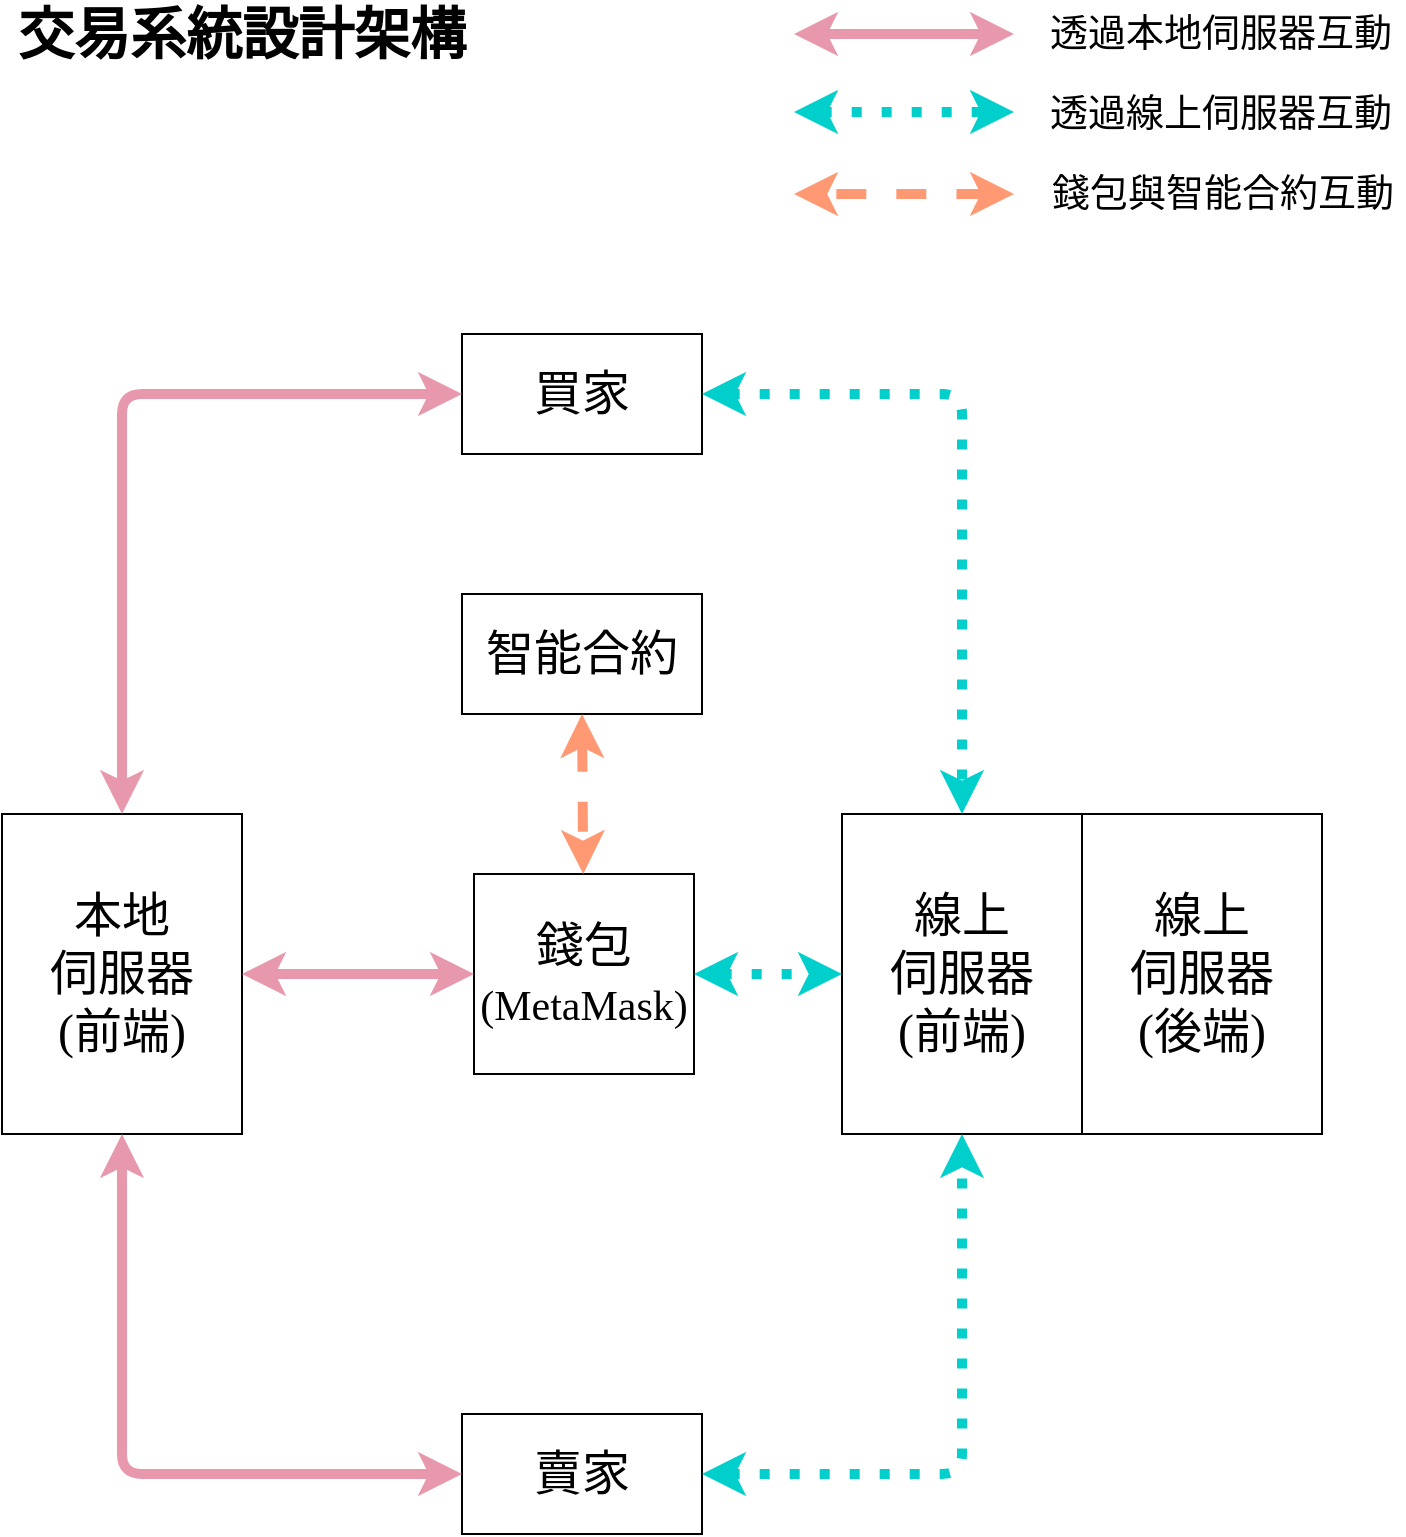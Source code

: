<mxfile version="14.6.5" type="device" pages="7"><diagram name="SystemDesign" id="bmEj5ssTEdY3e_--erfo"><mxGraphModel dx="2062" dy="1206" grid="1" gridSize="10" guides="1" tooltips="1" connect="1" arrows="1" fold="1" page="1" pageScale="1" pageWidth="827" pageHeight="1169" math="0" shadow="0"><root><mxCell id="M15ZPLMjdMydETXgis_x-0"/><mxCell id="M15ZPLMjdMydETXgis_x-1" parent="M15ZPLMjdMydETXgis_x-0"/><mxCell id="M15ZPLMjdMydETXgis_x-2" value="買家" style="rounded=0;whiteSpace=wrap;html=1;fontFamily=Noto Sans TC;fontSource=https%3A%2F%2Ffonts.googleapis.com%2Fcss%3Ffamily%3DNoto%2BSans%2BTC;fontSize=24;" vertex="1" parent="M15ZPLMjdMydETXgis_x-1"><mxGeometry x="314" y="250" width="120" height="60" as="geometry"/></mxCell><mxCell id="M15ZPLMjdMydETXgis_x-3" value="賣家" style="rounded=0;whiteSpace=wrap;html=1;fontFamily=Noto Sans TC;fontSource=https%3A%2F%2Ffonts.googleapis.com%2Fcss%3Ffamily%3DNoto%2BSans%2BTC;fontSize=24;" vertex="1" parent="M15ZPLMjdMydETXgis_x-1"><mxGeometry x="314" y="790" width="120" height="60" as="geometry"/></mxCell><mxCell id="M15ZPLMjdMydETXgis_x-4" value="本地&lt;br&gt;伺服器&lt;br&gt;(前端)" style="rounded=0;whiteSpace=wrap;html=1;fontFamily=Noto Sans TC;fontSource=https%3A%2F%2Ffonts.googleapis.com%2Fcss%3Ffamily%3DNoto%2BSans%2BTC;fontSize=24;" vertex="1" parent="M15ZPLMjdMydETXgis_x-1"><mxGeometry x="84" y="490" width="120" height="160" as="geometry"/></mxCell><mxCell id="M15ZPLMjdMydETXgis_x-5" value="&lt;b&gt;&lt;font style=&quot;font-size: 28px&quot;&gt;交易系統設計架構&lt;/font&gt;&lt;/b&gt;" style="text;html=1;strokeColor=none;fillColor=none;align=center;verticalAlign=middle;whiteSpace=wrap;rounded=0;fontFamily=Noto Sans TC;fontSource=https%3A%2F%2Ffonts.googleapis.com%2Fcss%3Ffamily%3DNoto%2BSans%2BTC;fontSize=24;" vertex="1" parent="M15ZPLMjdMydETXgis_x-1"><mxGeometry x="84" y="90" width="240" height="20" as="geometry"/></mxCell><mxCell id="M15ZPLMjdMydETXgis_x-6" value="線上&lt;br&gt;伺服器&lt;br&gt;(後端)" style="rounded=0;whiteSpace=wrap;html=1;fontFamily=Noto Sans TC;fontSource=https%3A%2F%2Ffonts.googleapis.com%2Fcss%3Ffamily%3DNoto%2BSans%2BTC;fontSize=24;" vertex="1" parent="M15ZPLMjdMydETXgis_x-1"><mxGeometry x="624" y="490" width="120" height="160" as="geometry"/></mxCell><mxCell id="M15ZPLMjdMydETXgis_x-7" value="錢包&lt;br&gt;&lt;font style=&quot;font-size: 21px&quot;&gt;(MetaMask)&lt;/font&gt;" style="rounded=0;whiteSpace=wrap;html=1;fontFamily=Noto Sans TC;fontSource=https%3A%2F%2Ffonts.googleapis.com%2Fcss%3Ffamily%3DNoto%2BSans%2BTC;fontSize=24;" vertex="1" parent="M15ZPLMjdMydETXgis_x-1"><mxGeometry x="320" y="520" width="110" height="100" as="geometry"/></mxCell><mxCell id="M15ZPLMjdMydETXgis_x-8" value="" style="endArrow=classic;startArrow=classic;html=1;fontFamily=Noto Sans TC;fontSource=https%3A%2F%2Ffonts.googleapis.com%2Fcss%3Ffamily%3DNoto%2BSans%2BTC;fontSize=18;exitX=0;exitY=0.5;exitDx=0;exitDy=0;strokeWidth=5;entryX=0.5;entryY=0;entryDx=0;entryDy=0;strokeColor=#e898ac;" edge="1" parent="M15ZPLMjdMydETXgis_x-1" source="M15ZPLMjdMydETXgis_x-2" target="M15ZPLMjdMydETXgis_x-4"><mxGeometry width="50" height="50" relative="1" as="geometry"><mxPoint x="354" y="610" as="sourcePoint"/><mxPoint x="404" y="560" as="targetPoint"/><Array as="points"><mxPoint x="144" y="280"/></Array></mxGeometry></mxCell><mxCell id="M15ZPLMjdMydETXgis_x-9" value="" style="endArrow=classic;startArrow=classic;html=1;fontFamily=Noto Sans TC;fontSource=https%3A%2F%2Ffonts.googleapis.com%2Fcss%3Ffamily%3DNoto%2BSans%2BTC;fontSize=18;exitX=0.5;exitY=1;exitDx=0;exitDy=0;entryX=0;entryY=0.5;entryDx=0;entryDy=0;strokeWidth=5;strokeColor=#e898ac;" edge="1" parent="M15ZPLMjdMydETXgis_x-1" source="M15ZPLMjdMydETXgis_x-4" target="M15ZPLMjdMydETXgis_x-3"><mxGeometry width="50" height="50" relative="1" as="geometry"><mxPoint x="354" y="610" as="sourcePoint"/><mxPoint x="404" y="560" as="targetPoint"/><Array as="points"><mxPoint x="144" y="820"/></Array></mxGeometry></mxCell><mxCell id="M15ZPLMjdMydETXgis_x-10" value="" style="endArrow=classic;startArrow=classic;html=1;fontFamily=Noto Sans TC;fontSource=https%3A%2F%2Ffonts.googleapis.com%2Fcss%3Ffamily%3DNoto%2BSans%2BTC;fontSize=18;exitX=1;exitY=0.5;exitDx=0;exitDy=0;entryX=0;entryY=0.5;entryDx=0;entryDy=0;strokeWidth=5;strokeColor=#e898ac;" edge="1" parent="M15ZPLMjdMydETXgis_x-1" source="M15ZPLMjdMydETXgis_x-4" target="M15ZPLMjdMydETXgis_x-7"><mxGeometry width="50" height="50" relative="1" as="geometry"><mxPoint x="354" y="610" as="sourcePoint"/><mxPoint x="404" y="560" as="targetPoint"/></mxGeometry></mxCell><mxCell id="M15ZPLMjdMydETXgis_x-12" value="智能合約" style="rounded=0;whiteSpace=wrap;html=1;fontFamily=Noto Sans TC;fontSource=https%3A%2F%2Ffonts.googleapis.com%2Fcss%3Ffamily%3DNoto%2BSans%2BTC;fontSize=24;" vertex="1" parent="M15ZPLMjdMydETXgis_x-1"><mxGeometry x="314" y="380" width="120" height="60" as="geometry"/></mxCell><mxCell id="M15ZPLMjdMydETXgis_x-13" value="" style="endArrow=classic;startArrow=classic;html=1;fontFamily=Noto Sans TC;fontSource=https%3A%2F%2Ffonts.googleapis.com%2Fcss%3Ffamily%3DNoto%2BSans%2BTC;fontSize=18;exitX=0.5;exitY=1;exitDx=0;exitDy=0;strokeWidth=5;dashed=1;strokeColor=#ff9973;" edge="1" parent="M15ZPLMjdMydETXgis_x-1" source="M15ZPLMjdMydETXgis_x-12" target="M15ZPLMjdMydETXgis_x-7"><mxGeometry width="50" height="50" relative="1" as="geometry"><mxPoint x="354" y="610" as="sourcePoint"/><mxPoint x="404" y="560" as="targetPoint"/></mxGeometry></mxCell><mxCell id="M15ZPLMjdMydETXgis_x-14" value="" style="endArrow=classic;startArrow=classic;html=1;fontFamily=Noto Sans TC;fontSource=https%3A%2F%2Ffonts.googleapis.com%2Fcss%3Ffamily%3DNoto%2BSans%2BTC;fontSize=18;strokeWidth=5;strokeColor=#e898ac;" edge="1" parent="M15ZPLMjdMydETXgis_x-1"><mxGeometry width="50" height="50" relative="1" as="geometry"><mxPoint x="480" y="100" as="sourcePoint"/><mxPoint x="590" y="100" as="targetPoint"/></mxGeometry></mxCell><mxCell id="M15ZPLMjdMydETXgis_x-15" value="" style="endArrow=classic;startArrow=classic;html=1;fontFamily=Noto Sans TC;fontSource=https%3A%2F%2Ffonts.googleapis.com%2Fcss%3Ffamily%3DNoto%2BSans%2BTC;fontSize=18;strokeWidth=5;dashed=1;dashPattern=1 2;fillColor=#dae8fc;strokeColor=#00cfcc;" edge="1" parent="M15ZPLMjdMydETXgis_x-1"><mxGeometry width="50" height="50" relative="1" as="geometry"><mxPoint x="480" y="139" as="sourcePoint"/><mxPoint x="590" y="139" as="targetPoint"/></mxGeometry></mxCell><mxCell id="M15ZPLMjdMydETXgis_x-16" value="" style="endArrow=classic;startArrow=classic;html=1;fontFamily=Noto Sans TC;fontSource=https%3A%2F%2Ffonts.googleapis.com%2Fcss%3Ffamily%3DNoto%2BSans%2BTC;fontSize=18;strokeWidth=5;dashed=1;fillColor=#f8cecc;strokeColor=#ff9973;" edge="1" parent="M15ZPLMjdMydETXgis_x-1"><mxGeometry width="50" height="50" relative="1" as="geometry"><mxPoint x="590" y="180" as="sourcePoint"/><mxPoint x="480" y="180" as="targetPoint"/><Array as="points"><mxPoint x="560" y="180"/></Array></mxGeometry></mxCell><mxCell id="M15ZPLMjdMydETXgis_x-17" value="透過本地伺服器互動" style="text;html=1;strokeColor=none;fillColor=none;align=center;verticalAlign=middle;whiteSpace=wrap;rounded=0;fontFamily=Noto Sans TC;fontSource=https%3A%2F%2Ffonts.googleapis.com%2Fcss%3Ffamily%3DNoto%2BSans%2BTC;fontSize=19;" vertex="1" parent="M15ZPLMjdMydETXgis_x-1"><mxGeometry x="607" y="90" width="173" height="20" as="geometry"/></mxCell><mxCell id="M15ZPLMjdMydETXgis_x-18" value="錢包與智能合約互動" style="text;html=1;strokeColor=none;fillColor=none;align=center;verticalAlign=middle;whiteSpace=wrap;rounded=0;fontFamily=Noto Sans TC;fontSource=https%3A%2F%2Ffonts.googleapis.com%2Fcss%3Ffamily%3DNoto%2BSans%2BTC;fontSize=19;" vertex="1" parent="M15ZPLMjdMydETXgis_x-1"><mxGeometry x="604" y="170" width="181" height="20" as="geometry"/></mxCell><mxCell id="M15ZPLMjdMydETXgis_x-19" value="線上&lt;br&gt;伺服器&lt;br&gt;(前端)" style="rounded=0;whiteSpace=wrap;html=1;fontFamily=Noto Sans TC;fontSource=https%3A%2F%2Ffonts.googleapis.com%2Fcss%3Ffamily%3DNoto%2BSans%2BTC;fontSize=24;" vertex="1" parent="M15ZPLMjdMydETXgis_x-1"><mxGeometry x="504" y="490" width="120" height="160" as="geometry"/></mxCell><mxCell id="M15ZPLMjdMydETXgis_x-20" value="" style="endArrow=classic;startArrow=classic;html=1;fontFamily=Noto Sans TC;fontSource=https%3A%2F%2Ffonts.googleapis.com%2Fcss%3Ffamily%3DNoto%2BSans%2BTC;fontSize=18;exitX=1;exitY=0.5;exitDx=0;exitDy=0;entryX=0;entryY=0.5;entryDx=0;entryDy=0;strokeWidth=5;dashed=1;dashPattern=1 2;strokeColor=#00cfcc;" edge="1" parent="M15ZPLMjdMydETXgis_x-1" source="M15ZPLMjdMydETXgis_x-7" target="M15ZPLMjdMydETXgis_x-19"><mxGeometry width="50" height="50" relative="1" as="geometry"><mxPoint x="214" y="580" as="sourcePoint"/><mxPoint x="324" y="580" as="targetPoint"/></mxGeometry></mxCell><mxCell id="M15ZPLMjdMydETXgis_x-21" value="" style="endArrow=classic;startArrow=classic;html=1;fontFamily=Noto Sans TC;fontSource=https%3A%2F%2Ffonts.googleapis.com%2Fcss%3Ffamily%3DNoto%2BSans%2BTC;fontSize=18;strokeWidth=5;dashed=1;dashPattern=1 2;fillColor=#dae8fc;entryX=0.5;entryY=1;entryDx=0;entryDy=0;exitX=1;exitY=0.5;exitDx=0;exitDy=0;strokeColor=#00cfcc;" edge="1" parent="M15ZPLMjdMydETXgis_x-1" source="M15ZPLMjdMydETXgis_x-3" target="M15ZPLMjdMydETXgis_x-19"><mxGeometry width="50" height="50" relative="1" as="geometry"><mxPoint x="324" y="770" as="sourcePoint"/><mxPoint x="434" y="770" as="targetPoint"/><Array as="points"><mxPoint x="564" y="820"/></Array></mxGeometry></mxCell><mxCell id="M15ZPLMjdMydETXgis_x-22" value="" style="endArrow=classic;startArrow=classic;html=1;fontFamily=Noto Sans TC;fontSource=https%3A%2F%2Ffonts.googleapis.com%2Fcss%3Ffamily%3DNoto%2BSans%2BTC;fontSize=18;strokeWidth=5;dashed=1;dashPattern=1 2;fillColor=#dae8fc;entryX=0.5;entryY=0;entryDx=0;entryDy=0;exitX=1;exitY=0.5;exitDx=0;exitDy=0;strokeColor=#00cfcc;" edge="1" parent="M15ZPLMjdMydETXgis_x-1" source="M15ZPLMjdMydETXgis_x-2" target="M15ZPLMjdMydETXgis_x-19"><mxGeometry width="50" height="50" relative="1" as="geometry"><mxPoint x="294" y="330" as="sourcePoint"/><mxPoint x="654" y="160" as="targetPoint"/><Array as="points"><mxPoint x="564" y="280"/></Array></mxGeometry></mxCell><mxCell id="M15ZPLMjdMydETXgis_x-23" value="透過線上伺服器互動" style="text;html=1;strokeColor=none;fillColor=none;align=center;verticalAlign=middle;whiteSpace=wrap;rounded=0;fontFamily=Noto Sans TC;fontSource=https%3A%2F%2Ffonts.googleapis.com%2Fcss%3Ffamily%3DNoto%2BSans%2BTC;fontSize=19;" vertex="1" parent="M15ZPLMjdMydETXgis_x-1"><mxGeometry x="607" y="130" width="173" height="20" as="geometry"/></mxCell></root></mxGraphModel></diagram><diagram name="SystemDesign副本副本" id="ktx1XNTorVUHfrSXiOdq"><mxGraphModel dx="2062" dy="1206" grid="1" gridSize="10" guides="1" tooltips="1" connect="1" arrows="1" fold="1" page="1" pageScale="1" pageWidth="827" pageHeight="1169" math="0" shadow="0"><root><mxCell id="Cex3RhTx8TsDjNqFcxXF-0"/><mxCell id="Cex3RhTx8TsDjNqFcxXF-1" parent="Cex3RhTx8TsDjNqFcxXF-0"/><mxCell id="Cex3RhTx8TsDjNqFcxXF-2" value="買家" style="rounded=0;whiteSpace=wrap;html=1;fontFamily=Noto Sans TC;fontSource=https%3A%2F%2Ffonts.googleapis.com%2Fcss%3Ffamily%3DNoto%2BSans%2BTC;fontSize=24;" vertex="1" parent="Cex3RhTx8TsDjNqFcxXF-1"><mxGeometry x="314" y="250" width="120" height="60" as="geometry"/></mxCell><mxCell id="Cex3RhTx8TsDjNqFcxXF-3" value="賣家" style="rounded=0;whiteSpace=wrap;html=1;fontFamily=Noto Sans TC;fontSource=https%3A%2F%2Ffonts.googleapis.com%2Fcss%3Ffamily%3DNoto%2BSans%2BTC;fontSize=24;" vertex="1" parent="Cex3RhTx8TsDjNqFcxXF-1"><mxGeometry x="314" y="790" width="120" height="60" as="geometry"/></mxCell><mxCell id="Cex3RhTx8TsDjNqFcxXF-4" value="本地&lt;br&gt;伺服器&lt;br&gt;(前端)" style="rounded=0;whiteSpace=wrap;html=1;fontFamily=Noto Sans TC;fontSource=https%3A%2F%2Ffonts.googleapis.com%2Fcss%3Ffamily%3DNoto%2BSans%2BTC;fontSize=24;" vertex="1" parent="Cex3RhTx8TsDjNqFcxXF-1"><mxGeometry x="84" y="490" width="120" height="160" as="geometry"/></mxCell><mxCell id="Cex3RhTx8TsDjNqFcxXF-5" value="&lt;b&gt;&lt;font style=&quot;font-size: 28px&quot;&gt;交易系統設計架構&lt;/font&gt;&lt;/b&gt;" style="text;html=1;strokeColor=none;fillColor=none;align=center;verticalAlign=middle;whiteSpace=wrap;rounded=0;fontFamily=Noto Sans TC;fontSource=https%3A%2F%2Ffonts.googleapis.com%2Fcss%3Ffamily%3DNoto%2BSans%2BTC;fontSize=24;fontColor=#FFFFFF;" vertex="1" parent="Cex3RhTx8TsDjNqFcxXF-1"><mxGeometry x="84" y="90" width="240" height="20" as="geometry"/></mxCell><mxCell id="Cex3RhTx8TsDjNqFcxXF-6" value="線上&lt;br&gt;伺服器&lt;br&gt;(後端)" style="rounded=0;whiteSpace=wrap;html=1;fontFamily=Noto Sans TC;fontSource=https%3A%2F%2Ffonts.googleapis.com%2Fcss%3Ffamily%3DNoto%2BSans%2BTC;fontSize=24;" vertex="1" parent="Cex3RhTx8TsDjNqFcxXF-1"><mxGeometry x="624" y="490" width="120" height="160" as="geometry"/></mxCell><mxCell id="Cex3RhTx8TsDjNqFcxXF-7" value="錢包&lt;br&gt;&lt;font style=&quot;font-size: 21px&quot;&gt;(MetaMask)&lt;/font&gt;" style="rounded=0;whiteSpace=wrap;html=1;fontFamily=Noto Sans TC;fontSource=https%3A%2F%2Ffonts.googleapis.com%2Fcss%3Ffamily%3DNoto%2BSans%2BTC;fontSize=24;" vertex="1" parent="Cex3RhTx8TsDjNqFcxXF-1"><mxGeometry x="320" y="520" width="110" height="100" as="geometry"/></mxCell><mxCell id="Cex3RhTx8TsDjNqFcxXF-8" value="" style="endArrow=classic;startArrow=classic;html=1;fontFamily=Noto Sans TC;fontSource=https%3A%2F%2Ffonts.googleapis.com%2Fcss%3Ffamily%3DNoto%2BSans%2BTC;fontSize=18;exitX=0;exitY=0.5;exitDx=0;exitDy=0;strokeWidth=5;entryX=0.5;entryY=0;entryDx=0;entryDy=0;strokeColor=#e898ac;" edge="1" parent="Cex3RhTx8TsDjNqFcxXF-1" source="Cex3RhTx8TsDjNqFcxXF-2" target="Cex3RhTx8TsDjNqFcxXF-4"><mxGeometry width="50" height="50" relative="1" as="geometry"><mxPoint x="354" y="610" as="sourcePoint"/><mxPoint x="404" y="560" as="targetPoint"/><Array as="points"><mxPoint x="144" y="280"/></Array></mxGeometry></mxCell><mxCell id="Cex3RhTx8TsDjNqFcxXF-9" value="" style="endArrow=classic;startArrow=classic;html=1;fontFamily=Noto Sans TC;fontSource=https%3A%2F%2Ffonts.googleapis.com%2Fcss%3Ffamily%3DNoto%2BSans%2BTC;fontSize=18;exitX=0.5;exitY=1;exitDx=0;exitDy=0;entryX=0;entryY=0.5;entryDx=0;entryDy=0;strokeWidth=5;strokeColor=#e898ac;" edge="1" parent="Cex3RhTx8TsDjNqFcxXF-1" source="Cex3RhTx8TsDjNqFcxXF-4" target="Cex3RhTx8TsDjNqFcxXF-3"><mxGeometry width="50" height="50" relative="1" as="geometry"><mxPoint x="354" y="610" as="sourcePoint"/><mxPoint x="404" y="560" as="targetPoint"/><Array as="points"><mxPoint x="144" y="820"/></Array></mxGeometry></mxCell><mxCell id="Cex3RhTx8TsDjNqFcxXF-10" value="" style="endArrow=classic;startArrow=classic;html=1;fontFamily=Noto Sans TC;fontSource=https%3A%2F%2Ffonts.googleapis.com%2Fcss%3Ffamily%3DNoto%2BSans%2BTC;fontSize=18;exitX=1;exitY=0.5;exitDx=0;exitDy=0;entryX=0;entryY=0.5;entryDx=0;entryDy=0;strokeWidth=5;strokeColor=#e898ac;" edge="1" parent="Cex3RhTx8TsDjNqFcxXF-1" source="Cex3RhTx8TsDjNqFcxXF-4" target="Cex3RhTx8TsDjNqFcxXF-7"><mxGeometry width="50" height="50" relative="1" as="geometry"><mxPoint x="354" y="610" as="sourcePoint"/><mxPoint x="404" y="560" as="targetPoint"/></mxGeometry></mxCell><mxCell id="Cex3RhTx8TsDjNqFcxXF-11" value="智能合約" style="rounded=0;whiteSpace=wrap;html=1;fontFamily=Noto Sans TC;fontSource=https%3A%2F%2Ffonts.googleapis.com%2Fcss%3Ffamily%3DNoto%2BSans%2BTC;fontSize=24;" vertex="1" parent="Cex3RhTx8TsDjNqFcxXF-1"><mxGeometry x="314" y="380" width="120" height="60" as="geometry"/></mxCell><mxCell id="Cex3RhTx8TsDjNqFcxXF-12" value="" style="endArrow=classic;startArrow=classic;html=1;fontFamily=Noto Sans TC;fontSource=https%3A%2F%2Ffonts.googleapis.com%2Fcss%3Ffamily%3DNoto%2BSans%2BTC;fontSize=18;exitX=0.5;exitY=1;exitDx=0;exitDy=0;strokeWidth=5;dashed=1;strokeColor=#ff9973;" edge="1" parent="Cex3RhTx8TsDjNqFcxXF-1" source="Cex3RhTx8TsDjNqFcxXF-11" target="Cex3RhTx8TsDjNqFcxXF-7"><mxGeometry width="50" height="50" relative="1" as="geometry"><mxPoint x="354" y="610" as="sourcePoint"/><mxPoint x="404" y="560" as="targetPoint"/></mxGeometry></mxCell><mxCell id="Cex3RhTx8TsDjNqFcxXF-13" value="" style="endArrow=classic;startArrow=classic;html=1;fontFamily=Noto Sans TC;fontSource=https%3A%2F%2Ffonts.googleapis.com%2Fcss%3Ffamily%3DNoto%2BSans%2BTC;fontSize=18;strokeWidth=5;strokeColor=#e898ac;" edge="1" parent="Cex3RhTx8TsDjNqFcxXF-1"><mxGeometry width="50" height="50" relative="1" as="geometry"><mxPoint x="480" y="100" as="sourcePoint"/><mxPoint x="590" y="100" as="targetPoint"/></mxGeometry></mxCell><mxCell id="Cex3RhTx8TsDjNqFcxXF-14" value="" style="endArrow=classic;startArrow=classic;html=1;fontFamily=Noto Sans TC;fontSource=https%3A%2F%2Ffonts.googleapis.com%2Fcss%3Ffamily%3DNoto%2BSans%2BTC;fontSize=18;strokeWidth=5;dashed=1;dashPattern=1 2;fillColor=#dae8fc;strokeColor=#00cfcc;" edge="1" parent="Cex3RhTx8TsDjNqFcxXF-1"><mxGeometry width="50" height="50" relative="1" as="geometry"><mxPoint x="480" y="139" as="sourcePoint"/><mxPoint x="590" y="139" as="targetPoint"/></mxGeometry></mxCell><mxCell id="Cex3RhTx8TsDjNqFcxXF-15" value="" style="endArrow=classic;startArrow=classic;html=1;fontFamily=Noto Sans TC;fontSource=https%3A%2F%2Ffonts.googleapis.com%2Fcss%3Ffamily%3DNoto%2BSans%2BTC;fontSize=18;strokeWidth=5;dashed=1;fillColor=#f8cecc;strokeColor=#ff9973;" edge="1" parent="Cex3RhTx8TsDjNqFcxXF-1"><mxGeometry width="50" height="50" relative="1" as="geometry"><mxPoint x="590" y="180" as="sourcePoint"/><mxPoint x="480" y="180" as="targetPoint"/><Array as="points"><mxPoint x="560" y="180"/></Array></mxGeometry></mxCell><mxCell id="Cex3RhTx8TsDjNqFcxXF-16" value="透過本地伺服器互動" style="text;html=1;strokeColor=none;fillColor=none;align=center;verticalAlign=middle;whiteSpace=wrap;rounded=0;fontFamily=Noto Sans TC;fontSource=https%3A%2F%2Ffonts.googleapis.com%2Fcss%3Ffamily%3DNoto%2BSans%2BTC;fontSize=19;fontColor=#FFFFFF;" vertex="1" parent="Cex3RhTx8TsDjNqFcxXF-1"><mxGeometry x="607" y="90" width="173" height="20" as="geometry"/></mxCell><mxCell id="Cex3RhTx8TsDjNqFcxXF-17" value="錢包與智能合約互動" style="text;html=1;strokeColor=none;fillColor=none;align=center;verticalAlign=middle;whiteSpace=wrap;rounded=0;fontFamily=Noto Sans TC;fontSource=https%3A%2F%2Ffonts.googleapis.com%2Fcss%3Ffamily%3DNoto%2BSans%2BTC;fontSize=19;fontColor=#FFFFFF;" vertex="1" parent="Cex3RhTx8TsDjNqFcxXF-1"><mxGeometry x="604" y="170" width="181" height="20" as="geometry"/></mxCell><mxCell id="Cex3RhTx8TsDjNqFcxXF-18" value="線上&lt;br&gt;伺服器&lt;br&gt;(前端)" style="rounded=0;whiteSpace=wrap;html=1;fontFamily=Noto Sans TC;fontSource=https%3A%2F%2Ffonts.googleapis.com%2Fcss%3Ffamily%3DNoto%2BSans%2BTC;fontSize=24;" vertex="1" parent="Cex3RhTx8TsDjNqFcxXF-1"><mxGeometry x="504" y="490" width="120" height="160" as="geometry"/></mxCell><mxCell id="Cex3RhTx8TsDjNqFcxXF-19" value="" style="endArrow=classic;startArrow=classic;html=1;fontFamily=Noto Sans TC;fontSource=https%3A%2F%2Ffonts.googleapis.com%2Fcss%3Ffamily%3DNoto%2BSans%2BTC;fontSize=18;exitX=1;exitY=0.5;exitDx=0;exitDy=0;entryX=0;entryY=0.5;entryDx=0;entryDy=0;strokeWidth=5;dashed=1;dashPattern=1 2;strokeColor=#00cfcc;" edge="1" parent="Cex3RhTx8TsDjNqFcxXF-1" source="Cex3RhTx8TsDjNqFcxXF-7" target="Cex3RhTx8TsDjNqFcxXF-18"><mxGeometry width="50" height="50" relative="1" as="geometry"><mxPoint x="214" y="580" as="sourcePoint"/><mxPoint x="324" y="580" as="targetPoint"/></mxGeometry></mxCell><mxCell id="Cex3RhTx8TsDjNqFcxXF-20" value="" style="endArrow=classic;startArrow=classic;html=1;fontFamily=Noto Sans TC;fontSource=https%3A%2F%2Ffonts.googleapis.com%2Fcss%3Ffamily%3DNoto%2BSans%2BTC;fontSize=18;strokeWidth=5;dashed=1;dashPattern=1 2;fillColor=#dae8fc;entryX=0.5;entryY=1;entryDx=0;entryDy=0;exitX=1;exitY=0.5;exitDx=0;exitDy=0;strokeColor=#00cfcc;" edge="1" parent="Cex3RhTx8TsDjNqFcxXF-1" source="Cex3RhTx8TsDjNqFcxXF-3" target="Cex3RhTx8TsDjNqFcxXF-18"><mxGeometry width="50" height="50" relative="1" as="geometry"><mxPoint x="324" y="770" as="sourcePoint"/><mxPoint x="434" y="770" as="targetPoint"/><Array as="points"><mxPoint x="564" y="820"/></Array></mxGeometry></mxCell><mxCell id="Cex3RhTx8TsDjNqFcxXF-21" value="" style="endArrow=classic;startArrow=classic;html=1;fontFamily=Noto Sans TC;fontSource=https%3A%2F%2Ffonts.googleapis.com%2Fcss%3Ffamily%3DNoto%2BSans%2BTC;fontSize=18;strokeWidth=5;dashed=1;dashPattern=1 2;fillColor=#dae8fc;entryX=0.5;entryY=0;entryDx=0;entryDy=0;exitX=1;exitY=0.5;exitDx=0;exitDy=0;strokeColor=#00cfcc;" edge="1" parent="Cex3RhTx8TsDjNqFcxXF-1" source="Cex3RhTx8TsDjNqFcxXF-2" target="Cex3RhTx8TsDjNqFcxXF-18"><mxGeometry width="50" height="50" relative="1" as="geometry"><mxPoint x="294" y="330" as="sourcePoint"/><mxPoint x="654" y="160" as="targetPoint"/><Array as="points"><mxPoint x="564" y="280"/></Array></mxGeometry></mxCell><mxCell id="Cex3RhTx8TsDjNqFcxXF-22" value="透過線上伺服器互動" style="text;html=1;strokeColor=none;fillColor=none;align=center;verticalAlign=middle;whiteSpace=wrap;rounded=0;fontFamily=Noto Sans TC;fontSource=https%3A%2F%2Ffonts.googleapis.com%2Fcss%3Ffamily%3DNoto%2BSans%2BTC;fontSize=19;fontColor=#FFFFFF;" vertex="1" parent="Cex3RhTx8TsDjNqFcxXF-1"><mxGeometry x="607" y="130" width="173" height="20" as="geometry"/></mxCell></root></mxGraphModel></diagram><diagram name="SystemDesign副本" id="ok5VjXbUKbqk7WhpHRdc"><mxGraphModel dx="2062" dy="1206" grid="1" gridSize="10" guides="1" tooltips="1" connect="1" arrows="1" fold="1" page="1" pageScale="1" pageWidth="827" pageHeight="1169" math="0" shadow="0"><root><mxCell id="Xuucl13V3_HKJ-rGZaIx-0"/><mxCell id="Xuucl13V3_HKJ-rGZaIx-1" parent="Xuucl13V3_HKJ-rGZaIx-0"/><mxCell id="Xuucl13V3_HKJ-rGZaIx-2" value="買家" style="rounded=0;whiteSpace=wrap;html=1;fontFamily=Noto Sans TC;fontSource=https%3A%2F%2Ffonts.googleapis.com%2Fcss%3Ffamily%3DNoto%2BSans%2BTC;fontSize=24;" parent="Xuucl13V3_HKJ-rGZaIx-1" vertex="1"><mxGeometry x="120" y="120" width="120" height="60" as="geometry"/></mxCell><mxCell id="Xuucl13V3_HKJ-rGZaIx-3" value="賣家" style="rounded=0;whiteSpace=wrap;html=1;fontFamily=Noto Sans TC;fontSource=https%3A%2F%2Ffonts.googleapis.com%2Fcss%3Ffamily%3DNoto%2BSans%2BTC;fontSize=24;" parent="Xuucl13V3_HKJ-rGZaIx-1" vertex="1"><mxGeometry x="120" y="620" width="120" height="60" as="geometry"/></mxCell><mxCell id="Xuucl13V3_HKJ-rGZaIx-4" value="伺服器&lt;br&gt;(前端)" style="rounded=0;whiteSpace=wrap;html=1;fontFamily=Noto Sans TC;fontSource=https%3A%2F%2Ffonts.googleapis.com%2Fcss%3Ffamily%3DNoto%2BSans%2BTC;fontSize=24;" parent="Xuucl13V3_HKJ-rGZaIx-1" vertex="1"><mxGeometry x="120" y="320" width="120" height="160" as="geometry"/></mxCell><mxCell id="Xuucl13V3_HKJ-rGZaIx-5" value="&lt;b style=&quot;font-size: 28px;&quot;&gt;&lt;font style=&quot;font-size: 28px;&quot;&gt;交易系統設計架構&lt;/font&gt;&lt;/b&gt;" style="text;html=1;strokeColor=none;fillColor=none;align=center;verticalAlign=middle;whiteSpace=wrap;rounded=0;fontFamily=Noto Sans TC;fontSource=https%3A%2F%2Ffonts.googleapis.com%2Fcss%3Ffamily%3DNoto%2BSans%2BTC;fontSize=28;fontColor=#FFFFFF;" parent="Xuucl13V3_HKJ-rGZaIx-1" vertex="1"><mxGeometry x="60" y="50" width="240" height="20" as="geometry"/></mxCell><mxCell id="Xuucl13V3_HKJ-rGZaIx-6" value="伺服器&lt;br&gt;(後端)" style="rounded=0;whiteSpace=wrap;html=1;fontFamily=Noto Sans TC;fontSource=https%3A%2F%2Ffonts.googleapis.com%2Fcss%3Ffamily%3DNoto%2BSans%2BTC;fontSize=24;" parent="Xuucl13V3_HKJ-rGZaIx-1" vertex="1"><mxGeometry x="570" y="320" width="120" height="160" as="geometry"/></mxCell><mxCell id="Xuucl13V3_HKJ-rGZaIx-7" value="MetaMask" style="rounded=0;whiteSpace=wrap;html=1;fontFamily=Noto Sans TC;fontSource=https%3A%2F%2Ffonts.googleapis.com%2Fcss%3Ffamily%3DNoto%2BSans%2BTC;fontSize=24;" parent="Xuucl13V3_HKJ-rGZaIx-1" vertex="1"><mxGeometry x="350" y="370" width="120" height="60" as="geometry"/></mxCell><mxCell id="Xuucl13V3_HKJ-rGZaIx-8" value="" style="endArrow=classic;startArrow=classic;html=1;fontFamily=Noto Sans TC;fontSource=https%3A%2F%2Ffonts.googleapis.com%2Fcss%3Ffamily%3DNoto%2BSans%2BTC;fontSize=18;exitX=0.75;exitY=1;exitDx=0;exitDy=0;strokeWidth=7;entryX=0.75;entryY=0;entryDx=0;entryDy=0;fontColor=#e898ac;strokeColor=#e898ac;" parent="Xuucl13V3_HKJ-rGZaIx-1" source="Xuucl13V3_HKJ-rGZaIx-2" target="Xuucl13V3_HKJ-rGZaIx-4" edge="1"><mxGeometry width="50" height="50" relative="1" as="geometry"><mxPoint x="390" y="440" as="sourcePoint"/><mxPoint x="440" y="390" as="targetPoint"/></mxGeometry></mxCell><mxCell id="Xuucl13V3_HKJ-rGZaIx-9" value="" style="endArrow=classic;startArrow=classic;html=1;fontFamily=Noto Sans TC;fontSource=https%3A%2F%2Ffonts.googleapis.com%2Fcss%3Ffamily%3DNoto%2BSans%2BTC;fontSize=18;exitX=0.75;exitY=1;exitDx=0;exitDy=0;entryX=0.75;entryY=0;entryDx=0;entryDy=0;strokeWidth=7;fontColor=#e898ac;strokeColor=#e898ac;" parent="Xuucl13V3_HKJ-rGZaIx-1" source="Xuucl13V3_HKJ-rGZaIx-4" target="Xuucl13V3_HKJ-rGZaIx-3" edge="1"><mxGeometry width="50" height="50" relative="1" as="geometry"><mxPoint x="390" y="440" as="sourcePoint"/><mxPoint x="440" y="390" as="targetPoint"/></mxGeometry></mxCell><mxCell id="Xuucl13V3_HKJ-rGZaIx-10" value="" style="endArrow=classic;startArrow=classic;html=1;fontFamily=Noto Sans TC;fontSource=https%3A%2F%2Ffonts.googleapis.com%2Fcss%3Ffamily%3DNoto%2BSans%2BTC;fontSize=18;exitX=1;exitY=0.5;exitDx=0;exitDy=0;entryX=0;entryY=0.5;entryDx=0;entryDy=0;strokeWidth=7;fontColor=#e898ac;strokeColor=#e898ac;" parent="Xuucl13V3_HKJ-rGZaIx-1" source="Xuucl13V3_HKJ-rGZaIx-4" target="Xuucl13V3_HKJ-rGZaIx-7" edge="1"><mxGeometry width="50" height="50" relative="1" as="geometry"><mxPoint x="390" y="440" as="sourcePoint"/><mxPoint x="440" y="390" as="targetPoint"/></mxGeometry></mxCell><mxCell id="Xuucl13V3_HKJ-rGZaIx-11" value="合約" style="rounded=0;whiteSpace=wrap;html=1;fontFamily=Noto Sans TC;fontSource=https%3A%2F%2Ffonts.googleapis.com%2Fcss%3Ffamily%3DNoto%2BSans%2BTC;fontSize=24;" parent="Xuucl13V3_HKJ-rGZaIx-1" vertex="1"><mxGeometry x="350" y="210" width="120" height="60" as="geometry"/></mxCell><mxCell id="Xuucl13V3_HKJ-rGZaIx-12" value="" style="endArrow=classic;startArrow=classic;html=1;fontFamily=Noto Sans TC;fontSource=https%3A%2F%2Ffonts.googleapis.com%2Fcss%3Ffamily%3DNoto%2BSans%2BTC;fontSize=18;exitX=0.5;exitY=1;exitDx=0;exitDy=0;strokeWidth=7;fontColor=#e898ac;strokeColor=#e898ac;" parent="Xuucl13V3_HKJ-rGZaIx-1" source="Xuucl13V3_HKJ-rGZaIx-11" target="Xuucl13V3_HKJ-rGZaIx-7" edge="1"><mxGeometry width="50" height="50" relative="1" as="geometry"><mxPoint x="390" y="440" as="sourcePoint"/><mxPoint x="440" y="390" as="targetPoint"/></mxGeometry></mxCell><mxCell id="Xuucl13V3_HKJ-rGZaIx-13" value="" style="endArrow=classic;startArrow=classic;html=1;fontFamily=Noto Sans TC;fontSource=https%3A%2F%2Ffonts.googleapis.com%2Fcss%3Ffamily%3DNoto%2BSans%2BTC;fontSize=18;strokeWidth=7;exitX=1;exitY=0.5;exitDx=0;exitDy=0;entryX=0.25;entryY=0;entryDx=0;entryDy=0;dashed=1;dashPattern=1 2;fillColor=#dae8fc;strokeColor=#00cfcc;" parent="Xuucl13V3_HKJ-rGZaIx-1" source="Xuucl13V3_HKJ-rGZaIx-2" target="Xuucl13V3_HKJ-rGZaIx-7" edge="1"><mxGeometry width="50" height="50" relative="1" as="geometry"><mxPoint x="390" y="440" as="sourcePoint"/><mxPoint x="440" y="390" as="targetPoint"/></mxGeometry></mxCell><mxCell id="Xuucl13V3_HKJ-rGZaIx-14" value="" style="endArrow=classic;startArrow=classic;html=1;fontFamily=Noto Sans TC;fontSource=https%3A%2F%2Ffonts.googleapis.com%2Fcss%3Ffamily%3DNoto%2BSans%2BTC;fontSize=18;strokeWidth=7;exitX=1;exitY=0.5;exitDx=0;exitDy=0;entryX=0.25;entryY=1;entryDx=0;entryDy=0;dashed=1;dashPattern=1 2;fillColor=#dae8fc;strokeColor=#00cfcc;" parent="Xuucl13V3_HKJ-rGZaIx-1" source="Xuucl13V3_HKJ-rGZaIx-3" target="Xuucl13V3_HKJ-rGZaIx-7" edge="1"><mxGeometry width="50" height="50" relative="1" as="geometry"><mxPoint x="250" y="190" as="sourcePoint"/><mxPoint x="390" y="380" as="targetPoint"/></mxGeometry></mxCell><mxCell id="Xuucl13V3_HKJ-rGZaIx-15" value="" style="endArrow=classic;startArrow=classic;html=1;fontFamily=Noto Sans TC;fontSource=https%3A%2F%2Ffonts.googleapis.com%2Fcss%3Ffamily%3DNoto%2BSans%2BTC;fontSize=18;strokeWidth=7;exitX=0;exitY=0.5;exitDx=0;exitDy=0;entryX=0.5;entryY=1;entryDx=0;entryDy=0;rounded=1;dashed=1;fillColor=#f8cecc;strokeColor=#ff9973;" parent="Xuucl13V3_HKJ-rGZaIx-1" source="Xuucl13V3_HKJ-rGZaIx-4" target="Xuucl13V3_HKJ-rGZaIx-6" edge="1"><mxGeometry width="50" height="50" relative="1" as="geometry"><mxPoint x="390" y="440" as="sourcePoint"/><mxPoint x="440" y="390" as="targetPoint"/><Array as="points"><mxPoint x="50" y="400"/><mxPoint x="50" y="740"/><mxPoint x="630" y="740"/></Array></mxGeometry></mxCell><mxCell id="Xuucl13V3_HKJ-rGZaIx-16" value="" style="endArrow=classic;startArrow=classic;html=1;fontFamily=Noto Sans TC;fontSource=https%3A%2F%2Ffonts.googleapis.com%2Fcss%3Ffamily%3DNoto%2BSans%2BTC;fontSize=18;strokeWidth=7;exitX=0.5;exitY=0;exitDx=0;exitDy=0;entryX=1;entryY=0.5;entryDx=0;entryDy=0;dashed=1;fillColor=#f8cecc;strokeColor=#ff9973;" parent="Xuucl13V3_HKJ-rGZaIx-1" source="Xuucl13V3_HKJ-rGZaIx-6" target="Xuucl13V3_HKJ-rGZaIx-11" edge="1"><mxGeometry width="50" height="50" relative="1" as="geometry"><mxPoint x="390" y="440" as="sourcePoint"/><mxPoint x="440" y="390" as="targetPoint"/><Array as="points"><mxPoint x="630" y="240"/></Array></mxGeometry></mxCell><mxCell id="Xuucl13V3_HKJ-rGZaIx-17" value="" style="endArrow=classic;startArrow=classic;html=1;fontFamily=Noto Sans TC;fontSource=https%3A%2F%2Ffonts.googleapis.com%2Fcss%3Ffamily%3DNoto%2BSans%2BTC;fontSize=18;strokeWidth=7;strokeColor=#e898ac;" parent="Xuucl13V3_HKJ-rGZaIx-1" edge="1"><mxGeometry width="50" height="50" relative="1" as="geometry"><mxPoint x="490" y="80" as="sourcePoint"/><mxPoint x="600" y="80" as="targetPoint"/></mxGeometry></mxCell><mxCell id="Xuucl13V3_HKJ-rGZaIx-18" value="" style="endArrow=classic;startArrow=classic;html=1;fontFamily=Noto Sans TC;fontSource=https%3A%2F%2Ffonts.googleapis.com%2Fcss%3Ffamily%3DNoto%2BSans%2BTC;fontSize=18;strokeWidth=7;dashed=1;dashPattern=1 2;fillColor=#dae8fc;strokeColor=#00cfcc;" parent="Xuucl13V3_HKJ-rGZaIx-1" edge="1"><mxGeometry width="50" height="50" relative="1" as="geometry"><mxPoint x="490" y="119" as="sourcePoint"/><mxPoint x="600" y="119" as="targetPoint"/></mxGeometry></mxCell><mxCell id="Xuucl13V3_HKJ-rGZaIx-19" value="" style="endArrow=classic;startArrow=classic;html=1;fontFamily=Noto Sans TC;fontSource=https%3A%2F%2Ffonts.googleapis.com%2Fcss%3Ffamily%3DNoto%2BSans%2BTC;fontSize=18;strokeWidth=7;dashed=1;fillColor=#f8cecc;strokeColor=#ff9973;" parent="Xuucl13V3_HKJ-rGZaIx-1" edge="1"><mxGeometry width="50" height="50" relative="1" as="geometry"><mxPoint x="600" y="160" as="sourcePoint"/><mxPoint x="490" y="160" as="targetPoint"/><Array as="points"><mxPoint x="570" y="160"/></Array></mxGeometry></mxCell><mxCell id="Xuucl13V3_HKJ-rGZaIx-20" value="透過網頁互動" style="text;html=1;strokeColor=none;fillColor=none;align=center;verticalAlign=middle;whiteSpace=wrap;rounded=0;fontFamily=Noto Sans TC;fontSource=https%3A%2F%2Ffonts.googleapis.com%2Fcss%3Ffamily%3DNoto%2BSans%2BTC;fontSize=21;fontColor=#FFFFFF;" parent="Xuucl13V3_HKJ-rGZaIx-1" vertex="1"><mxGeometry x="616" y="70" width="133" height="20" as="geometry"/></mxCell><mxCell id="Xuucl13V3_HKJ-rGZaIx-21" value="直接跟合約互動" style="text;html=1;strokeColor=none;fillColor=none;align=center;verticalAlign=middle;whiteSpace=wrap;rounded=0;fontFamily=Noto Sans TC;fontSource=https%3A%2F%2Ffonts.googleapis.com%2Fcss%3Ffamily%3DNoto%2BSans%2BTC;fontSize=21;fontColor=#FFFFFF;" parent="Xuucl13V3_HKJ-rGZaIx-1" vertex="1"><mxGeometry x="617" y="110" width="150" height="20" as="geometry"/></mxCell><mxCell id="Xuucl13V3_HKJ-rGZaIx-22" value="手機驗證" style="text;html=1;strokeColor=none;fillColor=none;align=center;verticalAlign=middle;whiteSpace=wrap;rounded=0;fontFamily=Noto Sans TC;fontSource=https%3A%2F%2Ffonts.googleapis.com%2Fcss%3Ffamily%3DNoto%2BSans%2BTC;fontSize=21;fontColor=#FFFFFF;" parent="Xuucl13V3_HKJ-rGZaIx-1" vertex="1"><mxGeometry x="615" y="150" width="93" height="20" as="geometry"/></mxCell><mxCell id="Xuucl13V3_HKJ-rGZaIx-23" value="" style="endArrow=classic;startArrow=classic;html=1;fontFamily=Noto Sans TC;fontSource=https%3A%2F%2Ffonts.googleapis.com%2Fcss%3Ffamily%3DNoto%2BSans%2BTC;fontSize=18;strokeWidth=7;exitX=0.25;exitY=1;exitDx=0;exitDy=0;entryX=0.25;entryY=0;entryDx=0;entryDy=0;rounded=1;dashed=1;fillColor=#f8cecc;strokeColor=#ff9973;" parent="Xuucl13V3_HKJ-rGZaIx-1" source="Xuucl13V3_HKJ-rGZaIx-2" target="Xuucl13V3_HKJ-rGZaIx-4" edge="1"><mxGeometry width="50" height="50" relative="1" as="geometry"><mxPoint x="130" y="410" as="sourcePoint"/><mxPoint x="640" y="490" as="targetPoint"/><Array as="points"/></mxGeometry></mxCell><mxCell id="Xuucl13V3_HKJ-rGZaIx-24" value="" style="endArrow=classic;startArrow=classic;html=1;fontFamily=Noto Sans TC;fontSource=https%3A%2F%2Ffonts.googleapis.com%2Fcss%3Ffamily%3DNoto%2BSans%2BTC;fontSize=18;strokeWidth=7;rounded=1;dashed=1;exitX=0.25;exitY=1;exitDx=0;exitDy=0;fillColor=#f8cecc;strokeColor=#ff9973;" parent="Xuucl13V3_HKJ-rGZaIx-1" source="Xuucl13V3_HKJ-rGZaIx-4" edge="1"><mxGeometry width="50" height="50" relative="1" as="geometry"><mxPoint x="150" y="490" as="sourcePoint"/><mxPoint x="150" y="620" as="targetPoint"/><Array as="points"/></mxGeometry></mxCell><mxCell id="Xuucl13V3_HKJ-rGZaIx-25" value="" style="endArrow=classic;startArrow=classic;html=1;fontFamily=Noto Sans TC;fontSource=https%3A%2F%2Ffonts.googleapis.com%2Fcss%3Ffamily%3DNoto%2BSans%2BTC;fontSize=18;strokeWidth=7;exitX=0.75;exitY=0;exitDx=0;exitDy=0;entryX=0.75;entryY=1;entryDx=0;entryDy=0;dashed=1;dashPattern=1 2;fillColor=#dae8fc;strokeColor=#00cfcc;" parent="Xuucl13V3_HKJ-rGZaIx-1" source="Xuucl13V3_HKJ-rGZaIx-7" target="Xuucl13V3_HKJ-rGZaIx-11" edge="1"><mxGeometry width="50" height="50" relative="1" as="geometry"><mxPoint x="250" y="160" as="sourcePoint"/><mxPoint x="390" y="380" as="targetPoint"/></mxGeometry></mxCell></root></mxGraphModel></diagram><diagram id="B8vKeyFIhJelxUbq-FRK" name="TradeProcess"><mxGraphModel dx="2062" dy="1206" grid="1" gridSize="10" guides="1" tooltips="1" connect="1" arrows="1" fold="1" page="1" pageScale="1" pageWidth="827" pageHeight="1169" math="0" shadow="0"><root><mxCell id="0"/><mxCell id="1" parent="0"/><mxCell id="e8-fM8NGX4-qVjKpIVIK-1" value="買家" style="rounded=0;whiteSpace=wrap;html=1;fontFamily=Noto Sans TC;fontSource=https%3A%2F%2Ffonts.googleapis.com%2Fcss%3Ffamily%3DNoto%2BSans%2BTC;fontSize=24;" parent="1" vertex="1"><mxGeometry x="120" y="120" width="120" height="60" as="geometry"/></mxCell><mxCell id="e8-fM8NGX4-qVjKpIVIK-2" value="賣家" style="rounded=0;whiteSpace=wrap;html=1;fontFamily=Noto Sans TC;fontSource=https%3A%2F%2Ffonts.googleapis.com%2Fcss%3Ffamily%3DNoto%2BSans%2BTC;fontSize=24;" parent="1" vertex="1"><mxGeometry x="120" y="570" width="120" height="60" as="geometry"/></mxCell><mxCell id="e8-fM8NGX4-qVjKpIVIK-3" value="平台" style="rounded=0;whiteSpace=wrap;html=1;fontFamily=Noto Sans TC;fontSource=https%3A%2F%2Ffonts.googleapis.com%2Fcss%3Ffamily%3DNoto%2BSans%2BTC;fontSize=24;" parent="1" vertex="1"><mxGeometry x="580" y="120" width="120" height="60" as="geometry"/></mxCell><mxCell id="e8-fM8NGX4-qVjKpIVIK-4" value="合約" style="rounded=0;whiteSpace=wrap;html=1;fontFamily=Noto Sans TC;fontSource=https%3A%2F%2Ffonts.googleapis.com%2Fcss%3Ffamily%3DNoto%2BSans%2BTC;fontSize=24;" parent="1" vertex="1"><mxGeometry x="354" y="320" width="120" height="160" as="geometry"/></mxCell><mxCell id="e8-fM8NGX4-qVjKpIVIK-5" value="" style="endArrow=classic;html=1;fontFamily=Noto Sans TC;fontSource=https%3A%2F%2Ffonts.googleapis.com%2Fcss%3Ffamily%3DNoto%2BSans%2BTC;fontSize=24;exitX=1;exitY=0.75;exitDx=0;exitDy=0;entryX=0.75;entryY=1;entryDx=0;entryDy=0;" parent="1" source="e8-fM8NGX4-qVjKpIVIK-2" target="e8-fM8NGX4-qVjKpIVIK-4" edge="1"><mxGeometry width="50" height="50" relative="1" as="geometry"><mxPoint x="610" y="600" as="sourcePoint"/><mxPoint x="660" y="550" as="targetPoint"/><Array as="points"><mxPoint x="444" y="615"/></Array></mxGeometry></mxCell><mxCell id="e8-fM8NGX4-qVjKpIVIK-6" value="&lt;font style=&quot;font-size: 18px&quot;&gt;1.註冊&lt;/font&gt;" style="text;html=1;strokeColor=none;fillColor=none;align=center;verticalAlign=middle;whiteSpace=wrap;rounded=0;fontFamily=Noto Sans TC;fontSource=https%3A%2F%2Ffonts.googleapis.com%2Fcss%3Ffamily%3DNoto%2BSans%2BTC;fontSize=24;" parent="1" vertex="1"><mxGeometry x="282" y="620" width="110" height="20" as="geometry"/></mxCell><mxCell id="e8-fM8NGX4-qVjKpIVIK-7" value="" style="endArrow=classic;html=1;fontFamily=Noto Sans TC;fontSource=https%3A%2F%2Ffonts.googleapis.com%2Fcss%3Ffamily%3DNoto%2BSans%2BTC;fontSize=24;entryX=0.75;entryY=0;entryDx=0;entryDy=0;exitX=1;exitY=0.25;exitDx=0;exitDy=0;" parent="1" source="e8-fM8NGX4-qVjKpIVIK-1" target="e8-fM8NGX4-qVjKpIVIK-4" edge="1"><mxGeometry width="50" height="50" relative="1" as="geometry"><mxPoint x="610" y="570" as="sourcePoint"/><mxPoint x="660" y="520" as="targetPoint"/><Array as="points"><mxPoint x="444" y="135"/></Array></mxGeometry></mxCell><mxCell id="e8-fM8NGX4-qVjKpIVIK-8" value="&lt;font style=&quot;font-size: 18px&quot;&gt;3.註冊&lt;/font&gt;" style="text;html=1;strokeColor=none;fillColor=none;align=center;verticalAlign=middle;whiteSpace=wrap;rounded=0;fontFamily=Noto Sans TC;fontSource=https%3A%2F%2Ffonts.googleapis.com%2Fcss%3Ffamily%3DNoto%2BSans%2BTC;fontSize=24;" parent="1" vertex="1"><mxGeometry x="270" y="110" width="134" height="20" as="geometry"/></mxCell><mxCell id="e8-fM8NGX4-qVjKpIVIK-9" value="" style="endArrow=classic;html=1;fontFamily=Noto Sans TC;fontSource=https%3A%2F%2Ffonts.googleapis.com%2Fcss%3Ffamily%3DNoto%2BSans%2BTC;fontSize=24;exitX=0.25;exitY=0;exitDx=0;exitDy=0;entryX=1;entryY=0.75;entryDx=0;entryDy=0;" parent="1" source="e8-fM8NGX4-qVjKpIVIK-4" target="e8-fM8NGX4-qVjKpIVIK-1" edge="1"><mxGeometry width="50" height="50" relative="1" as="geometry"><mxPoint x="610" y="570" as="sourcePoint"/><mxPoint x="660" y="520" as="targetPoint"/><Array as="points"><mxPoint x="384" y="165"/></Array></mxGeometry></mxCell><mxCell id="e8-fM8NGX4-qVjKpIVIK-10" value="&lt;font style=&quot;font-size: 18px&quot;&gt;4.顯示商品&lt;/font&gt;" style="text;html=1;strokeColor=none;fillColor=none;align=center;verticalAlign=middle;whiteSpace=wrap;rounded=0;fontFamily=Noto Sans TC;fontSource=https%3A%2F%2Ffonts.googleapis.com%2Fcss%3Ffamily%3DNoto%2BSans%2BTC;fontSize=24;" parent="1" vertex="1"><mxGeometry x="259.5" y="170" width="119" height="20" as="geometry"/></mxCell><mxCell id="e8-fM8NGX4-qVjKpIVIK-12" value="" style="endArrow=classic;html=1;fontFamily=Noto Sans TC;fontSource=https%3A%2F%2Ffonts.googleapis.com%2Fcss%3Ffamily%3DNoto%2BSans%2BTC;fontSize=24;exitX=1;exitY=0.25;exitDx=0;exitDy=0;entryX=0.25;entryY=1;entryDx=0;entryDy=0;" parent="1" source="e8-fM8NGX4-qVjKpIVIK-2" target="e8-fM8NGX4-qVjKpIVIK-4" edge="1"><mxGeometry width="50" height="50" relative="1" as="geometry"><mxPoint x="470" y="470" as="sourcePoint"/><mxPoint x="520" y="420" as="targetPoint"/><Array as="points"><mxPoint x="384" y="585"/></Array></mxGeometry></mxCell><mxCell id="e8-fM8NGX4-qVjKpIVIK-13" value="&lt;span style=&quot;font-size: 18px&quot;&gt;2.支付押金上架&lt;/span&gt;" style="text;html=1;strokeColor=none;fillColor=none;align=center;verticalAlign=middle;whiteSpace=wrap;rounded=0;fontFamily=Noto Sans TC;fontSource=https%3A%2F%2Ffonts.googleapis.com%2Fcss%3Ffamily%3DNoto%2BSans%2BTC;fontSize=24;" parent="1" vertex="1"><mxGeometry x="248.5" y="560" width="130" height="20" as="geometry"/></mxCell><mxCell id="e8-fM8NGX4-qVjKpIVIK-14" value="" style="endArrow=classic;html=1;fontFamily=Noto Sans TC;fontSource=https%3A%2F%2Ffonts.googleapis.com%2Fcss%3Ffamily%3DNoto%2BSans%2BTC;fontSize=24;exitX=0.75;exitY=1;exitDx=0;exitDy=0;entryX=0;entryY=0.181;entryDx=0;entryDy=0;entryPerimeter=0;" parent="1" source="e8-fM8NGX4-qVjKpIVIK-1" target="e8-fM8NGX4-qVjKpIVIK-4" edge="1"><mxGeometry width="50" height="50" relative="1" as="geometry"><mxPoint x="210" y="210" as="sourcePoint"/><mxPoint x="354" y="395" as="targetPoint"/><Array as="points"><mxPoint x="210" y="349"/></Array></mxGeometry></mxCell><mxCell id="e8-fM8NGX4-qVjKpIVIK-15" value="&lt;span style=&quot;font-size: 18px&quot;&gt;5.支付押金下單&lt;/span&gt;" style="text;html=1;strokeColor=none;fillColor=none;align=center;verticalAlign=middle;whiteSpace=wrap;rounded=0;fontFamily=Noto Sans TC;fontSource=https%3A%2F%2Ffonts.googleapis.com%2Fcss%3Ffamily%3DNoto%2BSans%2BTC;fontSize=24;" parent="1" vertex="1"><mxGeometry x="219" y="323" width="130" height="20" as="geometry"/></mxCell><mxCell id="e8-fM8NGX4-qVjKpIVIK-16" value="" style="endArrow=classic;html=1;fontFamily=Noto Sans TC;fontSource=https%3A%2F%2Ffonts.googleapis.com%2Fcss%3Ffamily%3DNoto%2BSans%2BTC;fontSize=24;exitX=0;exitY=0.75;exitDx=0;exitDy=0;entryX=0;entryY=0.25;entryDx=0;entryDy=0;" parent="1" source="e8-fM8NGX4-qVjKpIVIK-2" target="e8-fM8NGX4-qVjKpIVIK-1" edge="1"><mxGeometry width="50" height="50" relative="1" as="geometry"><mxPoint x="470" y="460" as="sourcePoint"/><mxPoint x="520" y="410" as="targetPoint"/><Array as="points"><mxPoint x="60" y="615"/><mxPoint x="60" y="135"/></Array></mxGeometry></mxCell><mxCell id="e8-fM8NGX4-qVjKpIVIK-17" value="&lt;span style=&quot;font-size: 18px&quot;&gt;6.&lt;br&gt;交&lt;br&gt;付&lt;br&gt;物&lt;br&gt;品&lt;/span&gt;" style="text;html=1;strokeColor=none;fillColor=none;align=center;verticalAlign=middle;whiteSpace=wrap;rounded=0;fontFamily=Noto Sans TC;fontSource=https%3A%2F%2Ffonts.googleapis.com%2Fcss%3Ffamily%3DNoto%2BSans%2BTC;fontSize=24;" parent="1" vertex="1"><mxGeometry x="20" y="250" width="30" height="130" as="geometry"/></mxCell><mxCell id="e8-fM8NGX4-qVjKpIVIK-18" value="" style="endArrow=classic;html=1;fontFamily=Noto Sans TC;fontSource=https%3A%2F%2Ffonts.googleapis.com%2Fcss%3Ffamily%3DNoto%2BSans%2BTC;fontSize=24;exitX=0.5;exitY=1;exitDx=0;exitDy=0;entryX=0.008;entryY=0.419;entryDx=0;entryDy=0;entryPerimeter=0;" parent="1" source="e8-fM8NGX4-qVjKpIVIK-1" target="e8-fM8NGX4-qVjKpIVIK-4" edge="1"><mxGeometry width="50" height="50" relative="1" as="geometry"><mxPoint x="470" y="410" as="sourcePoint"/><mxPoint x="353" y="430" as="targetPoint"/><Array as="points"><mxPoint x="180" y="387"/></Array></mxGeometry></mxCell><mxCell id="e8-fM8NGX4-qVjKpIVIK-19" value="&lt;span style=&quot;font-size: 18px&quot;&gt;7.給予評價&lt;/span&gt;" style="text;html=1;strokeColor=none;fillColor=none;align=center;verticalAlign=middle;whiteSpace=wrap;rounded=0;fontFamily=Noto Sans TC;fontSource=https%3A%2F%2Ffonts.googleapis.com%2Fcss%3Ffamily%3DNoto%2BSans%2BTC;fontSize=24;" parent="1" vertex="1"><mxGeometry x="220" y="360" width="122" height="20" as="geometry"/></mxCell><mxCell id="e8-fM8NGX4-qVjKpIVIK-20" value="" style="endArrow=classic;html=1;fontFamily=Noto Sans TC;fontSource=https%3A%2F%2Ffonts.googleapis.com%2Fcss%3Ffamily%3DNoto%2BSans%2BTC;fontSize=24;exitX=0.75;exitY=0;exitDx=0;exitDy=0;" parent="1" source="e8-fM8NGX4-qVjKpIVIK-2" edge="1"><mxGeometry width="50" height="50" relative="1" as="geometry"><mxPoint x="470" y="410" as="sourcePoint"/><mxPoint x="352" y="460" as="targetPoint"/><Array as="points"><mxPoint x="210" y="460"/></Array></mxGeometry></mxCell><mxCell id="e8-fM8NGX4-qVjKpIVIK-21" value="&lt;span style=&quot;font-size: 18px&quot;&gt;8.給予評價&lt;/span&gt;" style="text;html=1;strokeColor=none;fillColor=none;align=center;verticalAlign=middle;whiteSpace=wrap;rounded=0;fontFamily=Noto Sans TC;fontSource=https%3A%2F%2Ffonts.googleapis.com%2Fcss%3Ffamily%3DNoto%2BSans%2BTC;fontSize=24;" parent="1" vertex="1"><mxGeometry x="223" y="436" width="122" height="20" as="geometry"/></mxCell><mxCell id="e8-fM8NGX4-qVjKpIVIK-24" value="&lt;span style=&quot;font-size: 18px&quot;&gt;9.返還押金&lt;/span&gt;" style="text;html=1;strokeColor=none;fillColor=none;align=center;verticalAlign=middle;whiteSpace=wrap;rounded=0;fontFamily=Noto Sans TC;fontSource=https%3A%2F%2Ffonts.googleapis.com%2Fcss%3Ffamily%3DNoto%2BSans%2BTC;fontSize=24;" parent="1" vertex="1"><mxGeometry x="223" y="396" width="122" height="20" as="geometry"/></mxCell><mxCell id="e8-fM8NGX4-qVjKpIVIK-27" value="" style="endArrow=classic;html=1;fontFamily=Noto Sans TC;fontSource=https%3A%2F%2Ffonts.googleapis.com%2Fcss%3Ffamily%3DNoto%2BSans%2BTC;fontSize=24;exitX=1;exitY=0.5;exitDx=0;exitDy=0;entryX=0.5;entryY=1;entryDx=0;entryDy=0;" parent="1" source="e8-fM8NGX4-qVjKpIVIK-4" target="e8-fM8NGX4-qVjKpIVIK-3" edge="1"><mxGeometry width="50" height="50" relative="1" as="geometry"><mxPoint x="470" y="410" as="sourcePoint"/><mxPoint x="520" y="360" as="targetPoint"/><Array as="points"><mxPoint x="640" y="400"/></Array></mxGeometry></mxCell><mxCell id="e8-fM8NGX4-qVjKpIVIK-28" value="&lt;span style=&quot;font-size: 18px&quot;&gt;10.收取違約金&lt;/span&gt;" style="text;html=1;strokeColor=none;fillColor=none;align=center;verticalAlign=middle;whiteSpace=wrap;rounded=0;fontFamily=Noto Sans TC;fontSource=https%3A%2F%2Ffonts.googleapis.com%2Fcss%3Ffamily%3DNoto%2BSans%2BTC;fontSize=24;" parent="1" vertex="1"><mxGeometry x="490" y="370" width="122" height="20" as="geometry"/></mxCell><mxCell id="e8-fM8NGX4-qVjKpIVIK-30" value="&lt;b&gt;&lt;font style=&quot;font-size: 28px&quot;&gt;交易流程圖&lt;/font&gt;&lt;/b&gt;" style="text;html=1;strokeColor=none;fillColor=none;align=center;verticalAlign=middle;whiteSpace=wrap;rounded=0;fontFamily=Noto Sans TC;fontSource=https%3A%2F%2Ffonts.googleapis.com%2Fcss%3Ffamily%3DNoto%2BSans%2BTC;fontSize=24;" parent="1" vertex="1"><mxGeometry x="60" y="50" width="240" height="20" as="geometry"/></mxCell><mxCell id="e8-fM8NGX4-qVjKpIVIK-31" value="" style="endArrow=none;html=1;fontFamily=Noto Sans TC;fontSource=https%3A%2F%2Ffonts.googleapis.com%2Fcss%3Ffamily%3DNoto%2BSans%2BTC;fontSize=24;" parent="1" edge="1"><mxGeometry width="50" height="50" relative="1" as="geometry"><mxPoint x="352" y="420" as="sourcePoint"/><mxPoint x="150" y="420" as="targetPoint"/></mxGeometry></mxCell><mxCell id="e8-fM8NGX4-qVjKpIVIK-32" value="" style="endArrow=classic;html=1;fontFamily=Noto Sans TC;fontSource=https%3A%2F%2Ffonts.googleapis.com%2Fcss%3Ffamily%3DNoto%2BSans%2BTC;fontSize=24;entryX=0.25;entryY=1;entryDx=0;entryDy=0;" parent="1" target="e8-fM8NGX4-qVjKpIVIK-1" edge="1"><mxGeometry width="50" height="50" relative="1" as="geometry"><mxPoint x="150" y="480" as="sourcePoint"/><mxPoint x="520" y="260" as="targetPoint"/></mxGeometry></mxCell><mxCell id="e8-fM8NGX4-qVjKpIVIK-33" value="" style="endArrow=classic;html=1;fontFamily=Noto Sans TC;fontSource=https%3A%2F%2Ffonts.googleapis.com%2Fcss%3Ffamily%3DNoto%2BSans%2BTC;fontSize=24;entryX=0.25;entryY=0;entryDx=0;entryDy=0;" parent="1" target="e8-fM8NGX4-qVjKpIVIK-2" edge="1"><mxGeometry width="50" height="50" relative="1" as="geometry"><mxPoint x="150" y="480" as="sourcePoint"/><mxPoint x="520" y="260" as="targetPoint"/></mxGeometry></mxCell></root></mxGraphModel></diagram><diagram name="TradeProcess副本" id="es9S41WbT6cmq9W0LT66"><mxGraphModel dx="2062" dy="1206" grid="1" gridSize="10" guides="1" tooltips="1" connect="1" arrows="1" fold="1" page="1" pageScale="1" pageWidth="827" pageHeight="1169" math="0" shadow="0"><root><mxCell id="r0s-TuWGmd2YujcAWzuU-0"/><mxCell id="r0s-TuWGmd2YujcAWzuU-1" parent="r0s-TuWGmd2YujcAWzuU-0"/><mxCell id="r0s-TuWGmd2YujcAWzuU-2" value="買家" style="rounded=0;whiteSpace=wrap;html=1;fontFamily=Noto Sans TC;fontSource=https%3A%2F%2Ffonts.googleapis.com%2Fcss%3Ffamily%3DNoto%2BSans%2BTC;fontSize=24;" parent="r0s-TuWGmd2YujcAWzuU-1" vertex="1"><mxGeometry x="120" y="120" width="120" height="60" as="geometry"/></mxCell><mxCell id="r0s-TuWGmd2YujcAWzuU-3" value="賣家" style="rounded=0;whiteSpace=wrap;html=1;fontFamily=Noto Sans TC;fontSource=https%3A%2F%2Ffonts.googleapis.com%2Fcss%3Ffamily%3DNoto%2BSans%2BTC;fontSize=24;" parent="r0s-TuWGmd2YujcAWzuU-1" vertex="1"><mxGeometry x="120" y="570" width="120" height="60" as="geometry"/></mxCell><mxCell id="r0s-TuWGmd2YujcAWzuU-4" value="平台" style="rounded=0;whiteSpace=wrap;html=1;fontFamily=Noto Sans TC;fontSource=https%3A%2F%2Ffonts.googleapis.com%2Fcss%3Ffamily%3DNoto%2BSans%2BTC;fontSize=24;" parent="r0s-TuWGmd2YujcAWzuU-1" vertex="1"><mxGeometry x="580" y="120" width="120" height="60" as="geometry"/></mxCell><mxCell id="r0s-TuWGmd2YujcAWzuU-5" value="合約" style="rounded=0;whiteSpace=wrap;html=1;fontFamily=Noto Sans TC;fontSource=https%3A%2F%2Ffonts.googleapis.com%2Fcss%3Ffamily%3DNoto%2BSans%2BTC;fontSize=24;" parent="r0s-TuWGmd2YujcAWzuU-1" vertex="1"><mxGeometry x="354" y="320" width="120" height="160" as="geometry"/></mxCell><mxCell id="r0s-TuWGmd2YujcAWzuU-6" value="" style="endArrow=classic;html=1;fontFamily=Noto Sans TC;fontSource=https%3A%2F%2Ffonts.googleapis.com%2Fcss%3Ffamily%3DNoto%2BSans%2BTC;fontSize=24;exitX=1;exitY=0.75;exitDx=0;exitDy=0;entryX=0.75;entryY=1;entryDx=0;entryDy=0;strokeWidth=5;strokeColor=#ff9973;" parent="r0s-TuWGmd2YujcAWzuU-1" source="r0s-TuWGmd2YujcAWzuU-3" target="r0s-TuWGmd2YujcAWzuU-5" edge="1"><mxGeometry width="50" height="50" relative="1" as="geometry"><mxPoint x="610" y="600" as="sourcePoint"/><mxPoint x="660" y="550" as="targetPoint"/><Array as="points"><mxPoint x="444" y="615"/></Array></mxGeometry></mxCell><mxCell id="r0s-TuWGmd2YujcAWzuU-7" value="&lt;font style=&quot;font-size: 18px;&quot;&gt;1.註冊&lt;/font&gt;" style="text;html=1;strokeColor=none;fillColor=none;align=center;verticalAlign=middle;whiteSpace=wrap;rounded=0;fontFamily=Noto Sans TC;fontSource=https%3A%2F%2Ffonts.googleapis.com%2Fcss%3Ffamily%3DNoto%2BSans%2BTC;fontSize=18;strokeWidth=1;fontStyle=1;fontColor=#FFFFFF;" parent="r0s-TuWGmd2YujcAWzuU-1" vertex="1"><mxGeometry x="282" y="620" width="110" height="20" as="geometry"/></mxCell><mxCell id="r0s-TuWGmd2YujcAWzuU-8" value="" style="endArrow=classic;html=1;fontFamily=Noto Sans TC;fontSource=https%3A%2F%2Ffonts.googleapis.com%2Fcss%3Ffamily%3DNoto%2BSans%2BTC;fontSize=24;entryX=0.75;entryY=0;entryDx=0;entryDy=0;exitX=1;exitY=0.25;exitDx=0;exitDy=0;strokeWidth=5;strokeColor=#ff9973;" parent="r0s-TuWGmd2YujcAWzuU-1" source="r0s-TuWGmd2YujcAWzuU-2" target="r0s-TuWGmd2YujcAWzuU-5" edge="1"><mxGeometry width="50" height="50" relative="1" as="geometry"><mxPoint x="610" y="570" as="sourcePoint"/><mxPoint x="660" y="520" as="targetPoint"/><Array as="points"><mxPoint x="444" y="135"/></Array></mxGeometry></mxCell><mxCell id="r0s-TuWGmd2YujcAWzuU-9" value="&lt;font style=&quot;font-size: 18px;&quot;&gt;3.註冊&lt;/font&gt;" style="text;html=1;strokeColor=none;fillColor=none;align=center;verticalAlign=middle;whiteSpace=wrap;rounded=0;fontFamily=Noto Sans TC;fontSource=https%3A%2F%2Ffonts.googleapis.com%2Fcss%3Ffamily%3DNoto%2BSans%2BTC;fontSize=18;strokeWidth=1;fontStyle=1;fontColor=#FFFFFF;" parent="r0s-TuWGmd2YujcAWzuU-1" vertex="1"><mxGeometry x="270" y="110" width="134" height="20" as="geometry"/></mxCell><mxCell id="r0s-TuWGmd2YujcAWzuU-10" value="" style="endArrow=classic;html=1;fontFamily=Noto Sans TC;fontSource=https%3A%2F%2Ffonts.googleapis.com%2Fcss%3Ffamily%3DNoto%2BSans%2BTC;fontSize=24;exitX=0.25;exitY=0;exitDx=0;exitDy=0;entryX=1;entryY=0.75;entryDx=0;entryDy=0;strokeWidth=5;strokeColor=#ff9973;" parent="r0s-TuWGmd2YujcAWzuU-1" source="r0s-TuWGmd2YujcAWzuU-5" target="r0s-TuWGmd2YujcAWzuU-2" edge="1"><mxGeometry width="50" height="50" relative="1" as="geometry"><mxPoint x="610" y="570" as="sourcePoint"/><mxPoint x="660" y="520" as="targetPoint"/><Array as="points"><mxPoint x="384" y="165"/></Array></mxGeometry></mxCell><mxCell id="r0s-TuWGmd2YujcAWzuU-11" value="&lt;font style=&quot;font-size: 18px;&quot;&gt;4.顯示商品&lt;/font&gt;" style="text;html=1;strokeColor=none;fillColor=none;align=center;verticalAlign=middle;whiteSpace=wrap;rounded=0;fontFamily=Noto Sans TC;fontSource=https%3A%2F%2Ffonts.googleapis.com%2Fcss%3Ffamily%3DNoto%2BSans%2BTC;fontSize=18;strokeWidth=1;fontStyle=1;fontColor=#FFFFFF;" parent="r0s-TuWGmd2YujcAWzuU-1" vertex="1"><mxGeometry x="259.5" y="170" width="119" height="20" as="geometry"/></mxCell><mxCell id="r0s-TuWGmd2YujcAWzuU-12" value="" style="endArrow=classic;html=1;fontFamily=Noto Sans TC;fontSource=https%3A%2F%2Ffonts.googleapis.com%2Fcss%3Ffamily%3DNoto%2BSans%2BTC;fontSize=24;exitX=1;exitY=0.25;exitDx=0;exitDy=0;entryX=0.25;entryY=1;entryDx=0;entryDy=0;strokeWidth=5;strokeColor=#ff9973;" parent="r0s-TuWGmd2YujcAWzuU-1" source="r0s-TuWGmd2YujcAWzuU-3" target="r0s-TuWGmd2YujcAWzuU-5" edge="1"><mxGeometry width="50" height="50" relative="1" as="geometry"><mxPoint x="470" y="470" as="sourcePoint"/><mxPoint x="520" y="420" as="targetPoint"/><Array as="points"><mxPoint x="384" y="585"/></Array></mxGeometry></mxCell><mxCell id="r0s-TuWGmd2YujcAWzuU-13" value="&lt;span style=&quot;font-size: 18px;&quot;&gt;2.支付押金上架&lt;/span&gt;" style="text;html=1;strokeColor=none;fillColor=none;align=center;verticalAlign=middle;whiteSpace=wrap;rounded=0;fontFamily=Noto Sans TC;fontSource=https%3A%2F%2Ffonts.googleapis.com%2Fcss%3Ffamily%3DNoto%2BSans%2BTC;fontSize=18;strokeWidth=1;fontStyle=1;fontColor=#FFFFFF;" parent="r0s-TuWGmd2YujcAWzuU-1" vertex="1"><mxGeometry x="248.5" y="560" width="130" height="20" as="geometry"/></mxCell><mxCell id="r0s-TuWGmd2YujcAWzuU-14" value="" style="endArrow=classic;html=1;fontFamily=Noto Sans TC;fontSource=https%3A%2F%2Ffonts.googleapis.com%2Fcss%3Ffamily%3DNoto%2BSans%2BTC;fontSize=24;exitX=0.75;exitY=1;exitDx=0;exitDy=0;entryX=0;entryY=0.181;entryDx=0;entryDy=0;entryPerimeter=0;strokeWidth=5;strokeColor=#ff9973;" parent="r0s-TuWGmd2YujcAWzuU-1" source="r0s-TuWGmd2YujcAWzuU-2" target="r0s-TuWGmd2YujcAWzuU-5" edge="1"><mxGeometry width="50" height="50" relative="1" as="geometry"><mxPoint x="210" y="210" as="sourcePoint"/><mxPoint x="354" y="395" as="targetPoint"/><Array as="points"><mxPoint x="210" y="349"/></Array></mxGeometry></mxCell><mxCell id="r0s-TuWGmd2YujcAWzuU-15" value="&lt;span style=&quot;font-size: 18px;&quot;&gt;5.支付押金下單&lt;/span&gt;" style="text;html=1;strokeColor=none;fillColor=none;align=center;verticalAlign=middle;whiteSpace=wrap;rounded=0;fontFamily=Noto Sans TC;fontSource=https%3A%2F%2Ffonts.googleapis.com%2Fcss%3Ffamily%3DNoto%2BSans%2BTC;fontSize=18;strokeWidth=1;fontStyle=1;fontColor=#FFFFFF;" parent="r0s-TuWGmd2YujcAWzuU-1" vertex="1"><mxGeometry x="219" y="323" width="130" height="20" as="geometry"/></mxCell><mxCell id="r0s-TuWGmd2YujcAWzuU-16" value="" style="endArrow=classic;html=1;fontFamily=Noto Sans TC;fontSource=https%3A%2F%2Ffonts.googleapis.com%2Fcss%3Ffamily%3DNoto%2BSans%2BTC;fontSize=24;exitX=0;exitY=0.75;exitDx=0;exitDy=0;entryX=0;entryY=0.25;entryDx=0;entryDy=0;strokeWidth=5;strokeColor=#ff9973;" parent="r0s-TuWGmd2YujcAWzuU-1" source="r0s-TuWGmd2YujcAWzuU-3" target="r0s-TuWGmd2YujcAWzuU-2" edge="1"><mxGeometry width="50" height="50" relative="1" as="geometry"><mxPoint x="470" y="460" as="sourcePoint"/><mxPoint x="520" y="410" as="targetPoint"/><Array as="points"><mxPoint x="60" y="615"/><mxPoint x="60" y="135"/></Array></mxGeometry></mxCell><mxCell id="r0s-TuWGmd2YujcAWzuU-17" value="&lt;span style=&quot;font-size: 18px;&quot;&gt;6.&lt;br style=&quot;font-size: 18px;&quot;&gt;交&lt;br style=&quot;font-size: 18px;&quot;&gt;付&lt;br style=&quot;font-size: 18px;&quot;&gt;物&lt;br style=&quot;font-size: 18px;&quot;&gt;品&lt;/span&gt;" style="text;html=1;strokeColor=none;fillColor=none;align=center;verticalAlign=middle;whiteSpace=wrap;rounded=0;fontFamily=Noto Sans TC;fontSource=https%3A%2F%2Ffonts.googleapis.com%2Fcss%3Ffamily%3DNoto%2BSans%2BTC;fontSize=18;fontStyle=1;fontColor=#FFFFFF;" parent="r0s-TuWGmd2YujcAWzuU-1" vertex="1"><mxGeometry x="20" y="250" width="30" height="130" as="geometry"/></mxCell><mxCell id="r0s-TuWGmd2YujcAWzuU-18" value="" style="endArrow=classic;html=1;fontFamily=Noto Sans TC;fontSource=https%3A%2F%2Ffonts.googleapis.com%2Fcss%3Ffamily%3DNoto%2BSans%2BTC;fontSize=24;exitX=0.5;exitY=1;exitDx=0;exitDy=0;entryX=0.008;entryY=0.419;entryDx=0;entryDy=0;entryPerimeter=0;strokeWidth=5;strokeColor=#ff9973;" parent="r0s-TuWGmd2YujcAWzuU-1" source="r0s-TuWGmd2YujcAWzuU-2" target="r0s-TuWGmd2YujcAWzuU-5" edge="1"><mxGeometry width="50" height="50" relative="1" as="geometry"><mxPoint x="470" y="410" as="sourcePoint"/><mxPoint x="353" y="430" as="targetPoint"/><Array as="points"><mxPoint x="180" y="387"/></Array></mxGeometry></mxCell><mxCell id="r0s-TuWGmd2YujcAWzuU-19" value="&lt;span style=&quot;font-size: 18px;&quot;&gt;7.給予評價&lt;/span&gt;" style="text;html=1;strokeColor=none;fillColor=none;align=center;verticalAlign=middle;whiteSpace=wrap;rounded=0;fontFamily=Noto Sans TC;fontSource=https%3A%2F%2Ffonts.googleapis.com%2Fcss%3Ffamily%3DNoto%2BSans%2BTC;fontSize=18;strokeWidth=1;fontStyle=1;fontColor=#FFFFFF;" parent="r0s-TuWGmd2YujcAWzuU-1" vertex="1"><mxGeometry x="220" y="360" width="122" height="20" as="geometry"/></mxCell><mxCell id="r0s-TuWGmd2YujcAWzuU-20" value="" style="endArrow=classic;html=1;fontFamily=Noto Sans TC;fontSource=https%3A%2F%2Ffonts.googleapis.com%2Fcss%3Ffamily%3DNoto%2BSans%2BTC;fontSize=24;exitX=0.75;exitY=0;exitDx=0;exitDy=0;strokeWidth=5;strokeColor=#ff9973;" parent="r0s-TuWGmd2YujcAWzuU-1" source="r0s-TuWGmd2YujcAWzuU-3" edge="1"><mxGeometry width="50" height="50" relative="1" as="geometry"><mxPoint x="470" y="410" as="sourcePoint"/><mxPoint x="352" y="460" as="targetPoint"/><Array as="points"><mxPoint x="210" y="460"/></Array></mxGeometry></mxCell><mxCell id="r0s-TuWGmd2YujcAWzuU-21" value="&lt;span style=&quot;font-size: 18px;&quot;&gt;8.給予評價&lt;/span&gt;" style="text;html=1;strokeColor=none;fillColor=none;align=center;verticalAlign=middle;whiteSpace=wrap;rounded=0;fontFamily=Noto Sans TC;fontSource=https%3A%2F%2Ffonts.googleapis.com%2Fcss%3Ffamily%3DNoto%2BSans%2BTC;fontSize=18;strokeWidth=1;fontStyle=1;fontColor=#FFFFFF;" parent="r0s-TuWGmd2YujcAWzuU-1" vertex="1"><mxGeometry x="223" y="436" width="122" height="20" as="geometry"/></mxCell><mxCell id="r0s-TuWGmd2YujcAWzuU-22" value="&lt;span style=&quot;font-size: 18px;&quot;&gt;9.返還押金&lt;/span&gt;" style="text;html=1;strokeColor=none;fillColor=none;align=center;verticalAlign=middle;whiteSpace=wrap;rounded=0;fontFamily=Noto Sans TC;fontSource=https%3A%2F%2Ffonts.googleapis.com%2Fcss%3Ffamily%3DNoto%2BSans%2BTC;fontSize=18;strokeWidth=1;fontStyle=1;fontColor=#FFFFFF;" parent="r0s-TuWGmd2YujcAWzuU-1" vertex="1"><mxGeometry x="223" y="396" width="122" height="20" as="geometry"/></mxCell><mxCell id="r0s-TuWGmd2YujcAWzuU-23" value="" style="endArrow=classic;html=1;fontFamily=Noto Sans TC;fontSource=https%3A%2F%2Ffonts.googleapis.com%2Fcss%3Ffamily%3DNoto%2BSans%2BTC;fontSize=24;exitX=1;exitY=0.5;exitDx=0;exitDy=0;entryX=0.5;entryY=1;entryDx=0;entryDy=0;strokeWidth=5;strokeColor=#ff9973;" parent="r0s-TuWGmd2YujcAWzuU-1" source="r0s-TuWGmd2YujcAWzuU-5" target="r0s-TuWGmd2YujcAWzuU-4" edge="1"><mxGeometry width="50" height="50" relative="1" as="geometry"><mxPoint x="470" y="410" as="sourcePoint"/><mxPoint x="520" y="360" as="targetPoint"/><Array as="points"><mxPoint x="640" y="400"/></Array></mxGeometry></mxCell><mxCell id="r0s-TuWGmd2YujcAWzuU-24" value="&lt;span style=&quot;font-size: 18px;&quot;&gt;10.收取違約金&lt;/span&gt;" style="text;html=1;strokeColor=none;fillColor=none;align=center;verticalAlign=middle;whiteSpace=wrap;rounded=0;fontFamily=Noto Sans TC;fontSource=https%3A%2F%2Ffonts.googleapis.com%2Fcss%3Ffamily%3DNoto%2BSans%2BTC;fontSize=18;strokeWidth=1;fontStyle=1;fontColor=#FFFFFF;" parent="r0s-TuWGmd2YujcAWzuU-1" vertex="1"><mxGeometry x="490" y="370" width="122" height="20" as="geometry"/></mxCell><mxCell id="r0s-TuWGmd2YujcAWzuU-25" value="&lt;b&gt;&lt;font style=&quot;font-size: 28px&quot;&gt;交易流程圖&lt;/font&gt;&lt;/b&gt;" style="text;html=1;strokeColor=none;fillColor=none;align=center;verticalAlign=middle;whiteSpace=wrap;rounded=0;fontFamily=Noto Sans TC;fontSource=https%3A%2F%2Ffonts.googleapis.com%2Fcss%3Ffamily%3DNoto%2BSans%2BTC;fontSize=24;fontColor=#FFFFFF;" parent="r0s-TuWGmd2YujcAWzuU-1" vertex="1"><mxGeometry x="60" y="50" width="240" height="20" as="geometry"/></mxCell><mxCell id="r0s-TuWGmd2YujcAWzuU-26" value="" style="endArrow=none;html=1;fontFamily=Noto Sans TC;fontSource=https%3A%2F%2Ffonts.googleapis.com%2Fcss%3Ffamily%3DNoto%2BSans%2BTC;fontSize=24;strokeWidth=5;strokeColor=#ff9973;" parent="r0s-TuWGmd2YujcAWzuU-1" edge="1"><mxGeometry width="50" height="50" relative="1" as="geometry"><mxPoint x="352" y="420" as="sourcePoint"/><mxPoint x="150" y="420" as="targetPoint"/></mxGeometry></mxCell><mxCell id="r0s-TuWGmd2YujcAWzuU-27" value="" style="endArrow=classic;html=1;fontFamily=Noto Sans TC;fontSource=https%3A%2F%2Ffonts.googleapis.com%2Fcss%3Ffamily%3DNoto%2BSans%2BTC;fontSize=24;entryX=0.25;entryY=1;entryDx=0;entryDy=0;strokeWidth=5;strokeColor=#ff9973;" parent="r0s-TuWGmd2YujcAWzuU-1" target="r0s-TuWGmd2YujcAWzuU-2" edge="1"><mxGeometry width="50" height="50" relative="1" as="geometry"><mxPoint x="150" y="480" as="sourcePoint"/><mxPoint x="520" y="260" as="targetPoint"/></mxGeometry></mxCell><mxCell id="r0s-TuWGmd2YujcAWzuU-28" value="" style="endArrow=classic;html=1;fontFamily=Noto Sans TC;fontSource=https%3A%2F%2Ffonts.googleapis.com%2Fcss%3Ffamily%3DNoto%2BSans%2BTC;fontSize=24;entryX=0.25;entryY=0;entryDx=0;entryDy=0;strokeWidth=5;strokeColor=#ff9973;" parent="r0s-TuWGmd2YujcAWzuU-1" target="r0s-TuWGmd2YujcAWzuU-3" edge="1"><mxGeometry width="50" height="50" relative="1" as="geometry"><mxPoint x="150" y="480" as="sourcePoint"/><mxPoint x="520" y="260" as="targetPoint"/></mxGeometry></mxCell></root></mxGraphModel></diagram><diagram id="c09bLwBYB5oEYHADgzVN" name="Read－CheckMyRec"><mxGraphModel dx="2062" dy="1206" grid="1" gridSize="10" guides="1" tooltips="1" connect="1" arrows="1" fold="1" page="1" pageScale="1" pageWidth="827" pageHeight="1169" math="0" shadow="0"><root><mxCell id="u1Ovc8h9wWsDtNerxGAJ-0"/><mxCell id="u1Ovc8h9wWsDtNerxGAJ-1" parent="u1Ovc8h9wWsDtNerxGAJ-0"/><mxCell id="x07cgcpQmN4niprJhJ47-0" value="&lt;font style=&quot;font-size: 22px&quot;&gt;買家&lt;/font&gt;" style="rounded=0;whiteSpace=wrap;html=1;fontFamily=Noto Sans TC;fontSource=https%3A%2F%2Ffonts.googleapis.com%2Fcss%3Ffamily%3DNoto%2BSans%2BTC;" parent="u1Ovc8h9wWsDtNerxGAJ-1" vertex="1"><mxGeometry x="150" y="80" width="120" height="60" as="geometry"/></mxCell><mxCell id="x07cgcpQmN4niprJhJ47-1" value="&lt;font data-font-src=&quot;https://fonts.googleapis.com/css?family=Noto+Sans+TC&quot; style=&quot;font-size: 22px&quot; face=&quot;Noto Sans TC&quot;&gt;賣家&lt;/font&gt;" style="rounded=0;whiteSpace=wrap;html=1;" parent="u1Ovc8h9wWsDtNerxGAJ-1" vertex="1"><mxGeometry x="150" y="400" width="120" height="60" as="geometry"/></mxCell><mxCell id="x07cgcpQmN4niprJhJ47-2" value="&lt;font style=&quot;font-size: 22px&quot; face=&quot;Noto Sans TC&quot; data-font-src=&quot;https://fonts.googleapis.com/css?family=Noto+Sans+TC&quot;&gt;智能合約&lt;/font&gt;" style="rounded=0;whiteSpace=wrap;html=1;" parent="u1Ovc8h9wWsDtNerxGAJ-1" vertex="1"><mxGeometry x="150" y="240" width="120" height="60" as="geometry"/></mxCell><mxCell id="x07cgcpQmN4niprJhJ47-3" value="" style="endArrow=classic;html=1;fontFamily=Noto Sans TC;fontSource=https%3A%2F%2Ffonts.googleapis.com%2Fcss%3Ffamily%3DNoto%2BSans%2BTC;fontSize=18;exitX=0.25;exitY=1;exitDx=0;exitDy=0;entryX=0.25;entryY=0;entryDx=0;entryDy=0;" parent="u1Ovc8h9wWsDtNerxGAJ-1" source="x07cgcpQmN4niprJhJ47-0" target="x07cgcpQmN4niprJhJ47-2" edge="1"><mxGeometry width="50" height="50" relative="1" as="geometry"><mxPoint x="610" y="440" as="sourcePoint"/><mxPoint x="660" y="390" as="targetPoint"/></mxGeometry></mxCell><mxCell id="x07cgcpQmN4niprJhJ47-4" value="" style="endArrow=classic;html=1;fontFamily=Noto Sans TC;fontSource=https%3A%2F%2Ffonts.googleapis.com%2Fcss%3Ffamily%3DNoto%2BSans%2BTC;fontSize=18;exitX=0.75;exitY=0;exitDx=0;exitDy=0;entryX=0.75;entryY=1;entryDx=0;entryDy=0;" parent="u1Ovc8h9wWsDtNerxGAJ-1" source="x07cgcpQmN4niprJhJ47-1" target="x07cgcpQmN4niprJhJ47-2" edge="1"><mxGeometry width="50" height="50" relative="1" as="geometry"><mxPoint x="610" y="440" as="sourcePoint"/><mxPoint x="230" y="310" as="targetPoint"/></mxGeometry></mxCell><mxCell id="x07cgcpQmN4niprJhJ47-5" value="" style="endArrow=classic;html=1;fontFamily=Noto Sans TC;fontSource=https%3A%2F%2Ffonts.googleapis.com%2Fcss%3Ffamily%3DNoto%2BSans%2BTC;fontSize=18;exitX=0.75;exitY=0;exitDx=0;exitDy=0;entryX=0.75;entryY=1;entryDx=0;entryDy=0;" parent="u1Ovc8h9wWsDtNerxGAJ-1" source="x07cgcpQmN4niprJhJ47-2" target="x07cgcpQmN4niprJhJ47-0" edge="1"><mxGeometry width="50" height="50" relative="1" as="geometry"><mxPoint x="610" y="440" as="sourcePoint"/><mxPoint x="660" y="390" as="targetPoint"/></mxGeometry></mxCell><mxCell id="x07cgcpQmN4niprJhJ47-6" value="" style="endArrow=classic;html=1;fontFamily=Noto Sans TC;fontSource=https%3A%2F%2Ffonts.googleapis.com%2Fcss%3Ffamily%3DNoto%2BSans%2BTC;fontSize=18;exitX=0.25;exitY=1;exitDx=0;exitDy=0;entryX=0.25;entryY=0;entryDx=0;entryDy=0;" parent="u1Ovc8h9wWsDtNerxGAJ-1" source="x07cgcpQmN4niprJhJ47-2" target="x07cgcpQmN4niprJhJ47-1" edge="1"><mxGeometry width="50" height="50" relative="1" as="geometry"><mxPoint x="610" y="440" as="sourcePoint"/><mxPoint x="660" y="390" as="targetPoint"/></mxGeometry></mxCell><mxCell id="x07cgcpQmN4niprJhJ47-7" value="&lt;h1&gt;Read－CheckMyRec&lt;/h1&gt;&lt;p&gt;1.輸入使用者錢包address及使用者身分(buyer/seller)&lt;/p&gt;&lt;p&gt;2.回傳使用者評價&lt;/p&gt;" style="text;html=1;strokeColor=none;fillColor=none;spacing=5;spacingTop=-20;whiteSpace=wrap;overflow=hidden;rounded=0;fontFamily=Noto Sans TC;fontSource=https%3A%2F%2Ffonts.googleapis.com%2Fcss%3Ffamily%3DNoto%2BSans%2BTC;fontSize=18;" parent="u1Ovc8h9wWsDtNerxGAJ-1" vertex="1"><mxGeometry x="360" y="80" width="420" height="380" as="geometry"/></mxCell><mxCell id="x07cgcpQmN4niprJhJ47-8" value="1" style="text;html=1;strokeColor=none;fillColor=none;align=center;verticalAlign=middle;whiteSpace=wrap;rounded=0;fontFamily=Noto Sans TC;fontSource=https%3A%2F%2Ffonts.googleapis.com%2Fcss%3Ffamily%3DNoto%2BSans%2BTC;fontSize=18;" parent="u1Ovc8h9wWsDtNerxGAJ-1" vertex="1"><mxGeometry x="140" y="180" width="40" height="20" as="geometry"/></mxCell><mxCell id="x07cgcpQmN4niprJhJ47-9" value="1" style="text;html=1;strokeColor=none;fillColor=none;align=center;verticalAlign=middle;whiteSpace=wrap;rounded=0;fontFamily=Noto Sans TC;fontSource=https%3A%2F%2Ffonts.googleapis.com%2Fcss%3Ffamily%3DNoto%2BSans%2BTC;fontSize=18;" parent="u1Ovc8h9wWsDtNerxGAJ-1" vertex="1"><mxGeometry x="240" y="340" width="40" height="20" as="geometry"/></mxCell><mxCell id="x07cgcpQmN4niprJhJ47-10" value="2" style="text;html=1;strokeColor=none;fillColor=none;align=center;verticalAlign=middle;whiteSpace=wrap;rounded=0;fontFamily=Noto Sans TC;fontSource=https%3A%2F%2Ffonts.googleapis.com%2Fcss%3Ffamily%3DNoto%2BSans%2BTC;fontSize=18;" parent="u1Ovc8h9wWsDtNerxGAJ-1" vertex="1"><mxGeometry x="240" y="180" width="40" height="20" as="geometry"/></mxCell><mxCell id="x07cgcpQmN4niprJhJ47-11" value="2" style="text;html=1;strokeColor=none;fillColor=none;align=center;verticalAlign=middle;whiteSpace=wrap;rounded=0;fontFamily=Noto Sans TC;fontSource=https%3A%2F%2Ffonts.googleapis.com%2Fcss%3Ffamily%3DNoto%2BSans%2BTC;fontSize=18;" parent="u1Ovc8h9wWsDtNerxGAJ-1" vertex="1"><mxGeometry x="140" y="340" width="40" height="20" as="geometry"/></mxCell></root></mxGraphModel></diagram><diagram id="NzBTkERonEUQZgay-2T8" name="第6頁"><mxGraphModel dx="2062" dy="1206" grid="1" gridSize="10" guides="1" tooltips="1" connect="1" arrows="1" fold="1" page="1" pageScale="1" pageWidth="827" pageHeight="1169" math="0" shadow="0"><root><mxCell id="sRjO05YIPpHUEVgmrO35-0"/><mxCell id="sRjO05YIPpHUEVgmrO35-1" parent="sRjO05YIPpHUEVgmrO35-0"/></root></mxGraphModel></diagram></mxfile>